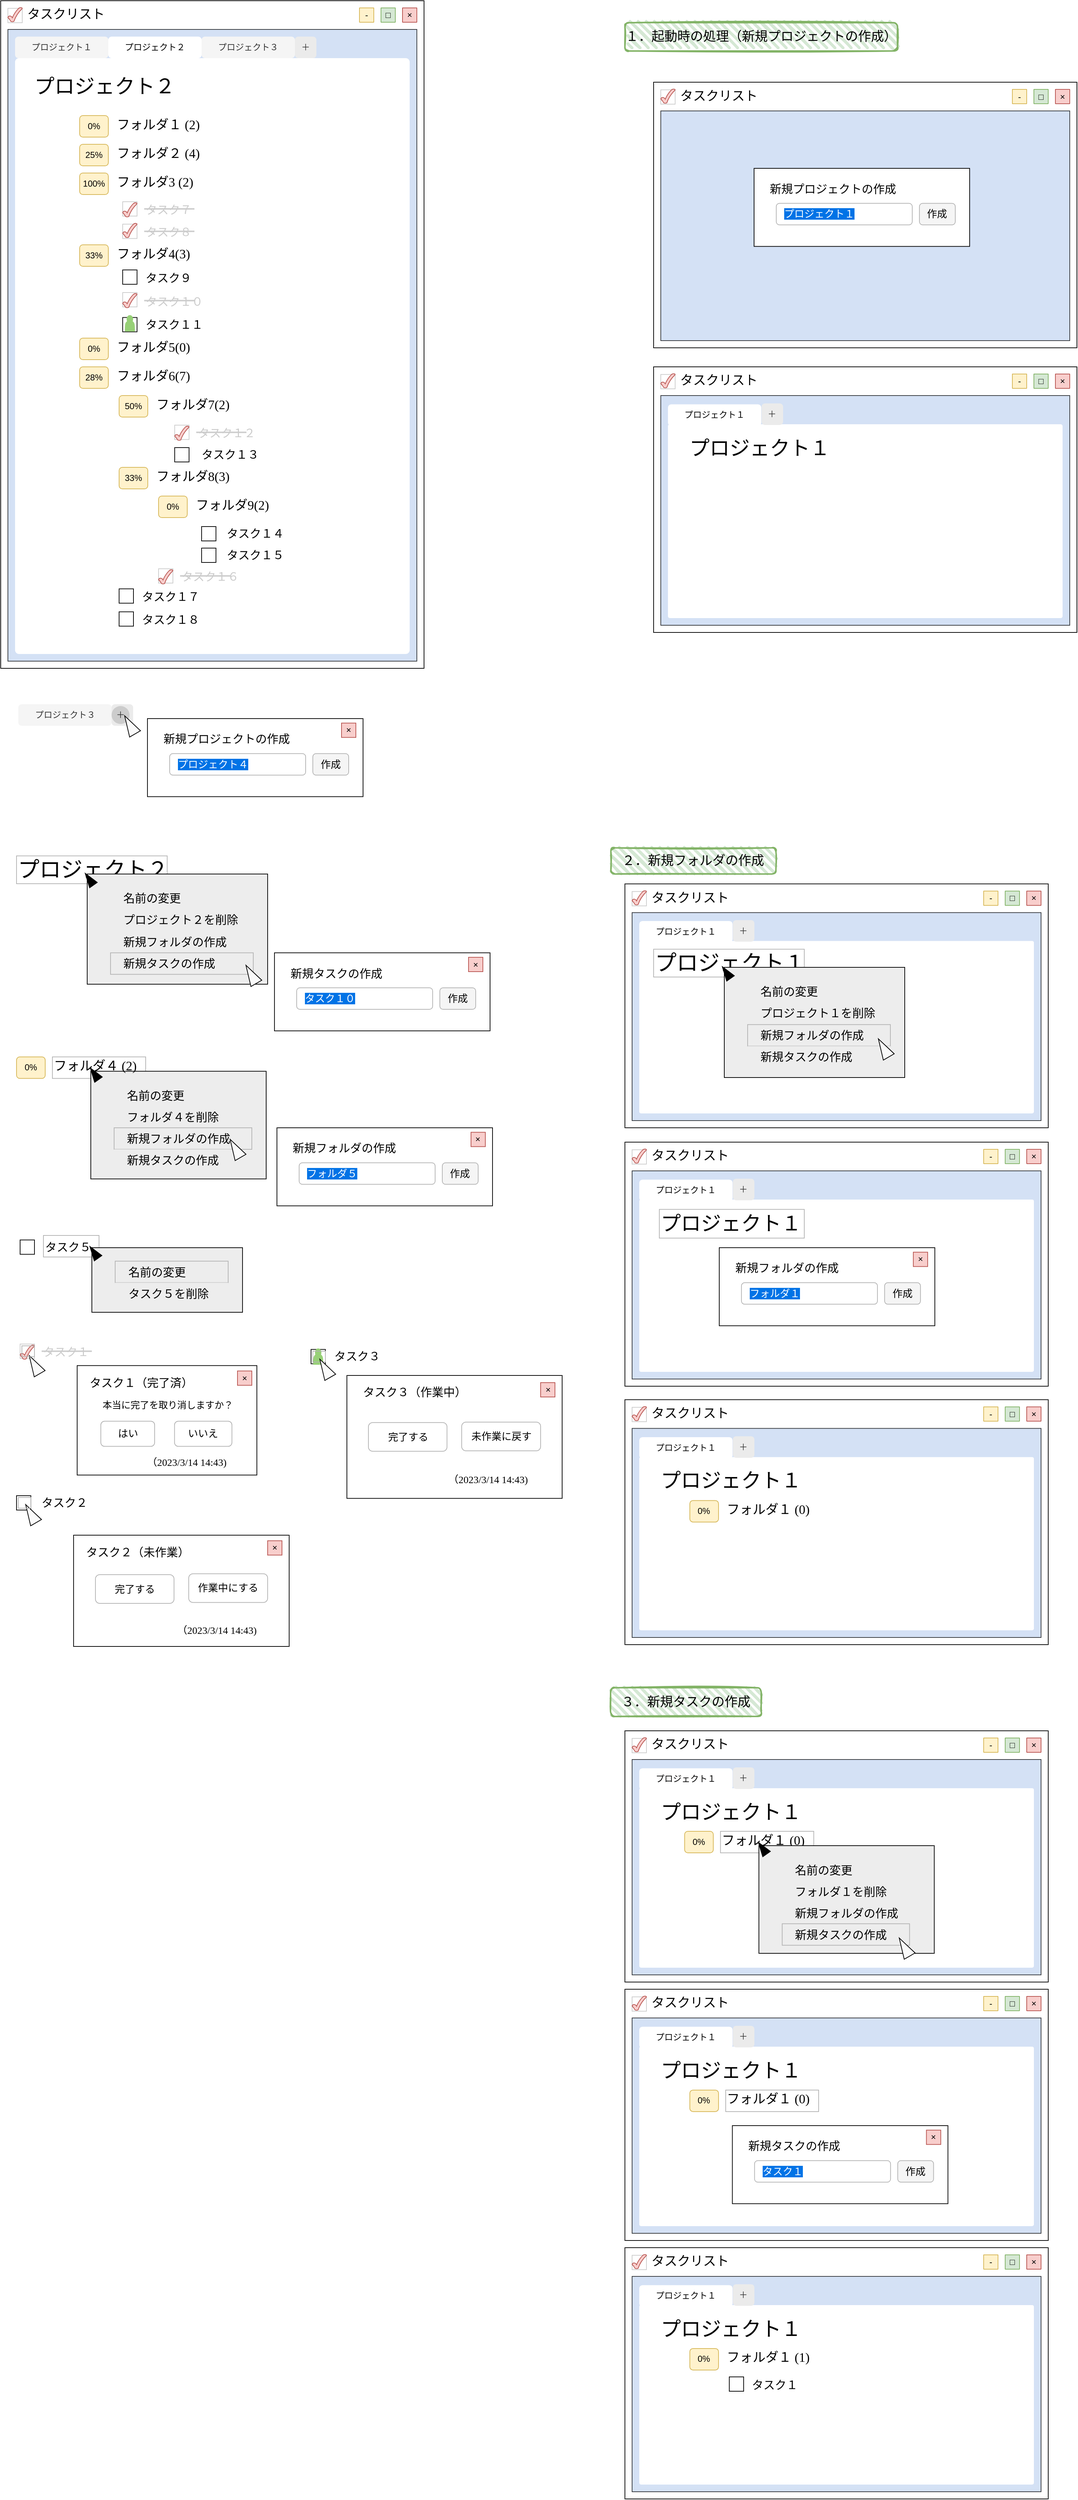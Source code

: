 <mxfile>
    <diagram id="7tKAH1gKp14RZwTokxEx" name="Page-1">
        <mxGraphModel dx="58" dy="538" grid="1" gridSize="10" guides="1" tooltips="1" connect="1" arrows="1" fold="1" page="1" pageScale="1" pageWidth="827" pageHeight="1169" math="0" shadow="0">
            <root>
                <mxCell id="0"/>
                <mxCell id="1" parent="0"/>
                <mxCell id="2" value="" style="rounded=0;whiteSpace=wrap;html=1;strokeColor=#B3B3B3;strokeWidth=1;fontSize=16;fontColor=#000000;fillColor=none;align=left;labelBackgroundColor=none;" vertex="1" parent="1">
                    <mxGeometry x="82.03" y="1481.25" width="130" height="30" as="geometry"/>
                </mxCell>
                <mxCell id="3" value="" style="rounded=0;whiteSpace=wrap;html=1;strokeColor=#B3B3B3;strokeWidth=1;fontSize=16;fontColor=#000000;fillColor=none;align=left;labelBackgroundColor=none;" vertex="1" parent="1">
                    <mxGeometry x="32.03" y="1201.25" width="210" height="38.75" as="geometry"/>
                </mxCell>
                <mxCell id="4" value="" style="rounded=0;whiteSpace=wrap;html=1;strokeColor=#B3B3B3;strokeWidth=1;fontSize=16;fontColor=#000000;fillColor=none;align=left;labelBackgroundColor=none;" vertex="1" parent="1">
                    <mxGeometry x="69.53" y="1730" width="77.5" height="30" as="geometry"/>
                </mxCell>
                <mxCell id="5" value="" style="rounded=1;whiteSpace=wrap;html=1;arcSize=0;" vertex="1" parent="1">
                    <mxGeometry x="10" y="10" width="590" height="930" as="geometry"/>
                </mxCell>
                <mxCell id="6" value="" style="rounded=1;whiteSpace=wrap;html=1;arcSize=0;fillColor=#D4E1F5;strokeColor=#36393d;" vertex="1" parent="1">
                    <mxGeometry x="20" y="50" width="570" height="880" as="geometry"/>
                </mxCell>
                <mxCell id="7" value="×" style="rounded=1;whiteSpace=wrap;html=1;arcSize=1;fillColor=#f8cecc;strokeColor=#b85450;" vertex="1" parent="1">
                    <mxGeometry x="570" y="20" width="20" height="20" as="geometry"/>
                </mxCell>
                <mxCell id="8" value="□" style="rounded=1;whiteSpace=wrap;html=1;arcSize=1;fillColor=#d5e8d4;strokeColor=#82b366;" vertex="1" parent="1">
                    <mxGeometry x="540" y="20" width="20" height="20" as="geometry"/>
                </mxCell>
                <mxCell id="9" value="‐" style="rounded=1;whiteSpace=wrap;html=1;arcSize=1;fillColor=#fff2cc;strokeColor=#d6b656;" vertex="1" parent="1">
                    <mxGeometry x="510" y="20" width="20" height="20" as="geometry"/>
                </mxCell>
                <mxCell id="10" value="" style="rounded=1;whiteSpace=wrap;html=1;arcSize=1;strokeColor=none;" vertex="1" parent="1">
                    <mxGeometry x="30" y="90" width="550" height="830" as="geometry"/>
                </mxCell>
                <mxCell id="11" value="プロジェクト２" style="rounded=1;whiteSpace=wrap;html=1;strokeColor=none;" vertex="1" parent="1">
                    <mxGeometry x="160" y="60" width="130" height="30" as="geometry"/>
                </mxCell>
                <mxCell id="12" value="プロジェクト３" style="rounded=1;whiteSpace=wrap;html=1;fillColor=#f5f5f5;strokeColor=none;fontColor=#333333;" vertex="1" parent="1">
                    <mxGeometry x="290" y="60" width="130" height="30" as="geometry"/>
                </mxCell>
                <mxCell id="13" value="プロジェクト１" style="rounded=1;whiteSpace=wrap;html=1;fillColor=#f5f5f5;fontColor=#333333;strokeColor=none;" vertex="1" parent="1">
                    <mxGeometry x="30" y="60" width="130" height="30" as="geometry"/>
                </mxCell>
                <mxCell id="14" value="＋" style="rounded=1;whiteSpace=wrap;html=1;fillColor=#EBEBEB;fontColor=#333333;strokeColor=none;" vertex="1" parent="1">
                    <mxGeometry x="420" y="60" width="30" height="30" as="geometry"/>
                </mxCell>
                <mxCell id="15" value="プロジェクト２" style="text;html=1;points=[];align=left;verticalAlign=top;spacingTop=-4;fontSize=28;fontFamily=Verdana" vertex="1" parent="1">
                    <mxGeometry x="55" y="110" width="305" height="40" as="geometry"/>
                </mxCell>
                <mxCell id="16" value="0%" style="rounded=1;whiteSpace=wrap;html=1;fillColor=#fff2cc;strokeColor=#d6b656;" vertex="1" parent="1">
                    <mxGeometry x="120" y="170" width="40" height="30" as="geometry"/>
                </mxCell>
                <mxCell id="17" value="25%" style="rounded=1;whiteSpace=wrap;html=1;fillColor=#fff2cc;strokeColor=#d6b656;" vertex="1" parent="1">
                    <mxGeometry x="120" y="210" width="40" height="30" as="geometry"/>
                </mxCell>
                <mxCell id="18" value="&lt;font style=&quot;font-size: 18px;&quot;&gt;フォルダ１ (2)&lt;/font&gt;" style="text;html=1;points=[];align=left;verticalAlign=top;spacingTop=-4;fontSize=15;fontFamily=Verdana" vertex="1" parent="1">
                    <mxGeometry x="170" y="170" width="170" height="30" as="geometry"/>
                </mxCell>
                <mxCell id="19" value="フォルダ２ (4)" style="text;html=1;points=[];align=left;verticalAlign=top;spacingTop=-4;fontSize=18;fontFamily=Verdana" vertex="1" parent="1">
                    <mxGeometry x="170" y="210" width="170" height="30" as="geometry"/>
                </mxCell>
                <mxCell id="20" value="100%" style="rounded=1;whiteSpace=wrap;html=1;fillColor=#fff2cc;strokeColor=#d6b656;" vertex="1" parent="1">
                    <mxGeometry x="120" y="250" width="40" height="30" as="geometry"/>
                </mxCell>
                <mxCell id="21" value="フォルダ3 (2)" style="text;html=1;points=[];align=left;verticalAlign=top;spacingTop=-4;fontSize=18;fontFamily=Verdana" vertex="1" parent="1">
                    <mxGeometry x="170" y="250" width="170" height="30" as="geometry"/>
                </mxCell>
                <mxCell id="22" value="フォルダ4(3)" style="text;html=1;points=[];align=left;verticalAlign=top;spacingTop=-4;fontSize=18;fontFamily=Verdana" vertex="1" parent="1">
                    <mxGeometry x="170" y="350" width="170" height="30" as="geometry"/>
                </mxCell>
                <mxCell id="23" value="33%" style="rounded=1;whiteSpace=wrap;html=1;fillColor=#fff2cc;strokeColor=#d6b656;" vertex="1" parent="1">
                    <mxGeometry x="120" y="350" width="40" height="30" as="geometry"/>
                </mxCell>
                <mxCell id="24" value="" style="whiteSpace=wrap;html=1;aspect=fixed;fillColor=default;fontColor=#CCCCCC;strokeColor=#CCCCCC;" vertex="1" parent="1">
                    <mxGeometry x="180" y="290" width="20" height="20" as="geometry"/>
                </mxCell>
                <mxCell id="25" value="&lt;span style=&quot;font-size: 16px;&quot;&gt;タスク７&lt;/span&gt;" style="text;html=1;points=[];align=left;verticalAlign=top;spacingTop=-4;fontSize=16;fontFamily=Verdana;fontColor=#CCCCCC;fontStyle=0" vertex="1" parent="1">
                    <mxGeometry x="210" y="288.75" width="80" height="22.5" as="geometry"/>
                </mxCell>
                <mxCell id="26" value="" style="whiteSpace=wrap;html=1;aspect=fixed;fillColor=default;fontColor=#CCCCCC;strokeColor=#CCCCCC;" vertex="1" parent="1">
                    <mxGeometry x="180" y="321.25" width="20" height="20" as="geometry"/>
                </mxCell>
                <mxCell id="27" value="&lt;span style=&quot;font-size: 16px;&quot;&gt;タスク８&lt;/span&gt;" style="text;html=1;points=[];align=left;verticalAlign=top;spacingTop=-4;fontSize=16;fontFamily=Verdana;fontColor=#CCCCCC;" vertex="1" parent="1">
                    <mxGeometry x="210" y="320" width="80" height="22.5" as="geometry"/>
                </mxCell>
                <mxCell id="28" value="" style="verticalLabelPosition=bottom;verticalAlign=top;html=1;shape=mxgraph.basic.tick;fontSize=16;fillColor=#f8cecc;strokeColor=#b85450;" vertex="1" parent="1">
                    <mxGeometry x="180" y="320" width="20" height="20" as="geometry"/>
                </mxCell>
                <mxCell id="29" value="" style="verticalLabelPosition=bottom;verticalAlign=top;html=1;shape=mxgraph.basic.tick;fontSize=16;fillColor=#f8cecc;strokeColor=#b85450;" vertex="1" parent="1">
                    <mxGeometry x="180" y="291.25" width="20" height="20" as="geometry"/>
                </mxCell>
                <mxCell id="30" value="" style="line;strokeWidth=2;html=1;strokeColor=#CCCCCC;fontSize=16;fontColor=#CCCCCC;fillColor=default;" vertex="1" parent="1">
                    <mxGeometry x="210" y="295" width="70" height="10" as="geometry"/>
                </mxCell>
                <mxCell id="31" value="" style="line;strokeWidth=2;html=1;strokeColor=#CCCCCC;fontSize=16;fontColor=#CCCCCC;fillColor=default;" vertex="1" parent="1">
                    <mxGeometry x="210" y="326.25" width="70" height="10" as="geometry"/>
                </mxCell>
                <mxCell id="32" value="" style="whiteSpace=wrap;html=1;aspect=fixed;fillColor=default;fontColor=#000000;strokeColor=#000000;" vertex="1" parent="1">
                    <mxGeometry x="180" y="385" width="20" height="20" as="geometry"/>
                </mxCell>
                <mxCell id="33" value="&lt;span style=&quot;font-size: 16px;&quot;&gt;タスク９&lt;/span&gt;" style="text;html=1;points=[];align=left;verticalAlign=top;spacingTop=-4;fontSize=16;fontFamily=Verdana;fontColor=#000000;" vertex="1" parent="1">
                    <mxGeometry x="210" y="383.75" width="80" height="22.5" as="geometry"/>
                </mxCell>
                <mxCell id="34" value="&lt;span style=&quot;font-size: 16px;&quot;&gt;タスク１１&lt;/span&gt;" style="text;html=1;points=[];align=left;verticalAlign=top;spacingTop=-4;fontSize=16;fontFamily=Verdana;fontColor=#000000;" vertex="1" parent="1">
                    <mxGeometry x="210" y="448.75" width="80" height="22.5" as="geometry"/>
                </mxCell>
                <mxCell id="35" value="" style="whiteSpace=wrap;html=1;aspect=fixed;fillColor=default;fontColor=#CCCCCC;strokeColor=#CCCCCC;" vertex="1" parent="1">
                    <mxGeometry x="180" y="416.5" width="20" height="20" as="geometry"/>
                </mxCell>
                <mxCell id="36" value="&lt;span style=&quot;font-size: 16px;&quot;&gt;タスク１０&lt;/span&gt;" style="text;html=1;points=[];align=left;verticalAlign=top;spacingTop=-4;fontSize=16;fontFamily=Verdana;fontColor=#CCCCCC;" vertex="1" parent="1">
                    <mxGeometry x="210" y="416.5" width="80" height="22.5" as="geometry"/>
                </mxCell>
                <mxCell id="37" value="" style="verticalLabelPosition=bottom;verticalAlign=top;html=1;shape=mxgraph.basic.tick;fontSize=16;fillColor=#f8cecc;strokeColor=#b85450;" vertex="1" parent="1">
                    <mxGeometry x="180" y="417.75" width="20" height="20" as="geometry"/>
                </mxCell>
                <mxCell id="38" value="" style="line;strokeWidth=2;html=1;strokeColor=#CCCCCC;fontSize=16;fontColor=#CCCCCC;fillColor=default;" vertex="1" parent="1">
                    <mxGeometry x="210" y="422.75" width="70" height="10" as="geometry"/>
                </mxCell>
                <mxCell id="39" value="&lt;font style=&quot;font-size: 18px;&quot;&gt;フォルダ5(0)&lt;/font&gt;" style="text;html=1;points=[];align=left;verticalAlign=top;spacingTop=-4;fontSize=15;fontFamily=Verdana" vertex="1" parent="1">
                    <mxGeometry x="170" y="480" width="170" height="30" as="geometry"/>
                </mxCell>
                <mxCell id="40" value="28%" style="rounded=1;whiteSpace=wrap;html=1;fillColor=#fff2cc;strokeColor=#d6b656;" vertex="1" parent="1">
                    <mxGeometry x="120" y="520" width="40" height="30" as="geometry"/>
                </mxCell>
                <mxCell id="41" value="&lt;font style=&quot;font-size: 18px;&quot;&gt;フォルダ6(7)&lt;/font&gt;" style="text;html=1;points=[];align=left;verticalAlign=top;spacingTop=-4;fontSize=15;fontFamily=Verdana" vertex="1" parent="1">
                    <mxGeometry x="170" y="520" width="170" height="30" as="geometry"/>
                </mxCell>
                <mxCell id="42" value="50%" style="rounded=1;whiteSpace=wrap;html=1;fillColor=#fff2cc;strokeColor=#d6b656;" vertex="1" parent="1">
                    <mxGeometry x="175" y="560" width="40" height="30" as="geometry"/>
                </mxCell>
                <mxCell id="43" value="&lt;font style=&quot;font-size: 18px;&quot;&gt;フォルダ7(2)&lt;/font&gt;" style="text;html=1;points=[];align=left;verticalAlign=top;spacingTop=-4;fontSize=15;fontFamily=Verdana" vertex="1" parent="1">
                    <mxGeometry x="225" y="560" width="170" height="30" as="geometry"/>
                </mxCell>
                <mxCell id="44" value="33%" style="rounded=1;whiteSpace=wrap;html=1;fillColor=#fff2cc;strokeColor=#d6b656;" vertex="1" parent="1">
                    <mxGeometry x="175" y="660" width="40" height="30" as="geometry"/>
                </mxCell>
                <mxCell id="45" value="&lt;font style=&quot;font-size: 18px;&quot;&gt;フォルダ8(3)&lt;/font&gt;" style="text;html=1;points=[];align=left;verticalAlign=top;spacingTop=-4;fontSize=15;fontFamily=Verdana" vertex="1" parent="1">
                    <mxGeometry x="225" y="660" width="170" height="30" as="geometry"/>
                </mxCell>
                <mxCell id="46" value="0%" style="rounded=1;whiteSpace=wrap;html=1;fillColor=#fff2cc;strokeColor=#d6b656;" vertex="1" parent="1">
                    <mxGeometry x="230" y="700" width="40" height="30" as="geometry"/>
                </mxCell>
                <mxCell id="47" value="&lt;font style=&quot;font-size: 18px;&quot;&gt;フォルダ9(2)&lt;/font&gt;" style="text;html=1;points=[];align=left;verticalAlign=top;spacingTop=-4;fontSize=15;fontFamily=Verdana" vertex="1" parent="1">
                    <mxGeometry x="280" y="700" width="170" height="30" as="geometry"/>
                </mxCell>
                <mxCell id="48" value="" style="whiteSpace=wrap;html=1;aspect=fixed;fillColor=default;fontColor=#000000;strokeColor=#000000;" vertex="1" parent="1">
                    <mxGeometry x="290" y="742.5" width="20" height="20" as="geometry"/>
                </mxCell>
                <mxCell id="49" value="&lt;span style=&quot;font-size: 16px;&quot;&gt;タスク１４&lt;/span&gt;" style="text;html=1;points=[];align=left;verticalAlign=top;spacingTop=-4;fontSize=16;fontFamily=Verdana;fontColor=#000000;" vertex="1" parent="1">
                    <mxGeometry x="322.5" y="740" width="80" height="22.5" as="geometry"/>
                </mxCell>
                <mxCell id="50" value="" style="whiteSpace=wrap;html=1;aspect=fixed;fillColor=default;fontColor=#000000;strokeColor=#000000;" vertex="1" parent="1">
                    <mxGeometry x="252.5" y="632.5" width="20" height="20" as="geometry"/>
                </mxCell>
                <mxCell id="51" value="&lt;span style=&quot;font-size: 16px;&quot;&gt;タスク１３&lt;br&gt;&lt;/span&gt;" style="text;html=1;points=[];align=left;verticalAlign=top;spacingTop=-4;fontSize=16;fontFamily=Verdana;fontColor=#000000;" vertex="1" parent="1">
                    <mxGeometry x="287.5" y="630" width="80" height="22.5" as="geometry"/>
                </mxCell>
                <mxCell id="52" value="" style="whiteSpace=wrap;html=1;aspect=fixed;fillColor=default;fontColor=#000000;strokeColor=#000000;" vertex="1" parent="1">
                    <mxGeometry x="290" y="772.5" width="20" height="20" as="geometry"/>
                </mxCell>
                <mxCell id="53" value="&lt;span style=&quot;font-size: 16px;&quot;&gt;タスク１５&lt;/span&gt;" style="text;html=1;points=[];align=left;verticalAlign=top;spacingTop=-4;fontSize=16;fontFamily=Verdana;fontColor=#000000;" vertex="1" parent="1">
                    <mxGeometry x="322.5" y="770" width="80" height="22.5" as="geometry"/>
                </mxCell>
                <mxCell id="54" value="" style="whiteSpace=wrap;html=1;aspect=fixed;fillColor=default;fontColor=#000000;strokeColor=#000000;" vertex="1" parent="1">
                    <mxGeometry x="175" y="829.25" width="20" height="20" as="geometry"/>
                </mxCell>
                <mxCell id="55" value="&lt;span style=&quot;font-size: 16px;&quot;&gt;タスク１７&lt;/span&gt;" style="text;html=1;points=[];align=left;verticalAlign=top;spacingTop=-4;fontSize=16;fontFamily=Verdana;fontColor=#000000;" vertex="1" parent="1">
                    <mxGeometry x="205" y="828" width="80" height="22.5" as="geometry"/>
                </mxCell>
                <mxCell id="56" value="" style="whiteSpace=wrap;html=1;aspect=fixed;fillColor=default;fontColor=#000000;strokeColor=#000000;" vertex="1" parent="1">
                    <mxGeometry x="175" y="861.25" width="20" height="20" as="geometry"/>
                </mxCell>
                <mxCell id="57" value="&lt;span style=&quot;font-size: 16px;&quot;&gt;タスク１８&lt;/span&gt;" style="text;html=1;points=[];align=left;verticalAlign=top;spacingTop=-4;fontSize=16;fontFamily=Verdana;fontColor=#000000;" vertex="1" parent="1">
                    <mxGeometry x="205" y="860" width="80" height="22.5" as="geometry"/>
                </mxCell>
                <mxCell id="58" value="" style="whiteSpace=wrap;html=1;aspect=fixed;fillColor=default;fontColor=#CCCCCC;strokeColor=#CCCCCC;" vertex="1" parent="1">
                    <mxGeometry x="230" y="801.25" width="20" height="20" as="geometry"/>
                </mxCell>
                <mxCell id="59" value="&lt;span style=&quot;font-size: 16px;&quot;&gt;タスク１６&lt;/span&gt;" style="text;html=1;points=[];align=left;verticalAlign=top;spacingTop=-4;fontSize=16;fontFamily=Verdana;fontColor=#CCCCCC;fontStyle=0" vertex="1" parent="1">
                    <mxGeometry x="260" y="800" width="80" height="22.5" as="geometry"/>
                </mxCell>
                <mxCell id="60" value="" style="verticalLabelPosition=bottom;verticalAlign=top;html=1;shape=mxgraph.basic.tick;fontSize=16;fillColor=#f8cecc;strokeColor=#b85450;" vertex="1" parent="1">
                    <mxGeometry x="230" y="802.5" width="20" height="20" as="geometry"/>
                </mxCell>
                <mxCell id="61" value="" style="line;strokeWidth=2;html=1;strokeColor=#CCCCCC;fontSize=16;fontColor=#CCCCCC;fillColor=default;" vertex="1" parent="1">
                    <mxGeometry x="260" y="806.25" width="70" height="10" as="geometry"/>
                </mxCell>
                <mxCell id="62" value="" style="whiteSpace=wrap;html=1;aspect=fixed;fillColor=default;fontColor=#CCCCCC;strokeColor=#CCCCCC;" vertex="1" parent="1">
                    <mxGeometry x="252.5" y="601.25" width="20" height="20" as="geometry"/>
                </mxCell>
                <mxCell id="63" value="&lt;span style=&quot;font-size: 16px;&quot;&gt;タスク１２&lt;/span&gt;" style="text;html=1;points=[];align=left;verticalAlign=top;spacingTop=-4;fontSize=16;fontFamily=Verdana;fontColor=#CCCCCC;fontStyle=0" vertex="1" parent="1">
                    <mxGeometry x="282.5" y="600" width="80" height="22.5" as="geometry"/>
                </mxCell>
                <mxCell id="64" value="" style="verticalLabelPosition=bottom;verticalAlign=top;html=1;shape=mxgraph.basic.tick;fontSize=16;fillColor=#f8cecc;strokeColor=#b85450;" vertex="1" parent="1">
                    <mxGeometry x="252.5" y="602.5" width="20" height="20" as="geometry"/>
                </mxCell>
                <mxCell id="65" value="" style="line;strokeWidth=2;html=1;strokeColor=#CCCCCC;fontSize=16;fontColor=#CCCCCC;fillColor=default;" vertex="1" parent="1">
                    <mxGeometry x="282.5" y="606.25" width="70" height="10" as="geometry"/>
                </mxCell>
                <mxCell id="66" value="" style="rounded=0;whiteSpace=wrap;html=1;labelBackgroundColor=none;strokeColor=#000000;strokeWidth=1;fontSize=16;fontColor=#000000;fillColor=#EDEDED;" vertex="1" parent="1">
                    <mxGeometry x="135.55" y="1501.25" width="244.45" height="150" as="geometry"/>
                </mxCell>
                <mxCell id="67" value="　名前の変更" style="rounded=0;whiteSpace=wrap;html=1;strokeColor=none;strokeWidth=1;fontSize=16;fontColor=#000000;fillColor=#EDEDED;align=left;labelBackgroundColor=none;" vertex="1" parent="1">
                    <mxGeometry x="168.05" y="1520" width="177.5" height="30" as="geometry"/>
                </mxCell>
                <mxCell id="68" value="　新規フォルダの作成" style="rounded=0;whiteSpace=wrap;html=1;strokeColor=#B3B3B3;strokeWidth=1;fontSize=16;fontColor=#000000;fillColor=#EDEDED;align=left;labelBackgroundColor=none;" vertex="1" parent="1">
                    <mxGeometry x="168.05" y="1580" width="191.95" height="30" as="geometry"/>
                </mxCell>
                <mxCell id="69" value="　フォルダ４を削除" style="rounded=0;whiteSpace=wrap;html=1;strokeColor=none;strokeWidth=1;fontSize=16;fontColor=#000000;fillColor=none;align=left;labelBackgroundColor=none;" vertex="1" parent="1">
                    <mxGeometry x="168.05" y="1550" width="177.5" height="30" as="geometry"/>
                </mxCell>
                <mxCell id="70" value="0%" style="rounded=1;whiteSpace=wrap;html=1;fillColor=#fff2cc;strokeColor=#d6b656;" vertex="1" parent="1">
                    <mxGeometry x="32.03" y="1481.25" width="40" height="30" as="geometry"/>
                </mxCell>
                <mxCell id="71" value="&lt;font style=&quot;font-size: 18px;&quot;&gt;フォルダ４ (2)&lt;/font&gt;" style="text;html=1;points=[];align=left;verticalAlign=top;spacingTop=-4;fontSize=15;fontFamily=Verdana" vertex="1" parent="1">
                    <mxGeometry x="82.03" y="1481.25" width="170" height="30" as="geometry"/>
                </mxCell>
                <mxCell id="72" value="" style="whiteSpace=wrap;html=1;aspect=fixed;fillColor=default;fontColor=#000000;strokeColor=#000000;" vertex="1" parent="1">
                    <mxGeometry x="37.03" y="1736.25" width="20" height="20" as="geometry"/>
                </mxCell>
                <mxCell id="73" value="&lt;span style=&quot;font-size: 16px;&quot;&gt;タスク５&lt;/span&gt;" style="text;html=1;points=[];align=left;verticalAlign=top;spacingTop=-4;fontSize=16;fontFamily=Verdana;fontColor=#000000;" vertex="1" parent="1">
                    <mxGeometry x="69.53" y="1733.75" width="80" height="22.5" as="geometry"/>
                </mxCell>
                <mxCell id="74" value="" style="rounded=0;whiteSpace=wrap;html=1;labelBackgroundColor=none;strokeColor=#000000;strokeWidth=1;fontSize=16;fontColor=#000000;fillColor=#EDEDED;" vertex="1" parent="1">
                    <mxGeometry x="137.03" y="1747.03" width="210" height="90" as="geometry"/>
                </mxCell>
                <mxCell id="75" value="　名前の変更" style="rounded=0;whiteSpace=wrap;html=1;strokeColor=#B3B3B3;strokeWidth=1;fontSize=16;fontColor=#000000;fillColor=#EDEDED;align=left;labelBackgroundColor=none;" vertex="1" parent="1">
                    <mxGeometry x="169.53" y="1765.78" width="157.5" height="30" as="geometry"/>
                </mxCell>
                <mxCell id="76" value="　タスク５を削除" style="rounded=0;whiteSpace=wrap;html=1;strokeColor=none;strokeWidth=1;fontSize=16;fontColor=#000000;fillColor=#EDEDED;align=left;labelBackgroundColor=none;" vertex="1" parent="1">
                    <mxGeometry x="169.53" y="1795.78" width="157.5" height="30" as="geometry"/>
                </mxCell>
                <mxCell id="77" value="" style="whiteSpace=wrap;html=1;aspect=fixed;fillColor=default;fontColor=#000000;strokeColor=#000000;" vertex="1" parent="1">
                    <mxGeometry x="32.03" y="2092.5" width="20" height="20" as="geometry"/>
                </mxCell>
                <mxCell id="78" value="&lt;span style=&quot;font-size: 16px;&quot;&gt;タスク２&lt;/span&gt;" style="text;html=1;points=[];align=left;verticalAlign=top;spacingTop=-4;fontSize=16;fontFamily=Verdana;fontColor=#000000;" vertex="1" parent="1">
                    <mxGeometry x="64.53" y="2090" width="80" height="22.5" as="geometry"/>
                </mxCell>
                <mxCell id="79" value="" style="triangle;whiteSpace=wrap;html=1;labelBackgroundColor=none;strokeColor=#000000;strokeWidth=1;fontSize=16;fontColor=#000000;fillColor=#FAFAFA;rotation=-120;" vertex="1" parent="1">
                    <mxGeometry x="37.5" y="2108.75" width="29.07" height="17.5" as="geometry"/>
                </mxCell>
                <mxCell id="80" value="" style="rounded=0;whiteSpace=wrap;html=1;strokeColor=#B3B3B3;strokeWidth=1;fontSize=16;fontColor=#000000;fillColor=none;align=left;labelBackgroundColor=none;" vertex="1" parent="1">
                    <mxGeometry x="34.53" y="2095" width="17.5" height="15" as="geometry"/>
                </mxCell>
                <mxCell id="81" value="" style="rounded=0;whiteSpace=wrap;html=1;labelBackgroundColor=none;strokeColor=#000000;strokeWidth=1;fontSize=16;fontColor=#000000;fillColor=#FFFFFF;" vertex="1" parent="1">
                    <mxGeometry x="111.56" y="2147.5" width="300.47" height="155" as="geometry"/>
                </mxCell>
                <mxCell id="82" value="×" style="rounded=1;whiteSpace=wrap;html=1;arcSize=0;fillColor=#f8cecc;strokeColor=#b85450;" vertex="1" parent="1">
                    <mxGeometry x="382.03" y="2155.25" width="20" height="20" as="geometry"/>
                </mxCell>
                <mxCell id="83" value="&lt;span style=&quot;font-size: 16px;&quot;&gt;タスク２（未作業）&lt;/span&gt;" style="text;html=1;points=[];align=left;verticalAlign=top;spacingTop=-4;fontSize=16;fontFamily=Verdana;fontColor=#000000;" vertex="1" parent="1">
                    <mxGeometry x="127.03" y="2158.75" width="80" height="22.5" as="geometry"/>
                </mxCell>
                <mxCell id="84" value="&lt;span style=&quot;font-size: 14px;&quot;&gt;（2023/3/14 14:43)&lt;/span&gt;" style="text;html=1;points=[];align=left;verticalAlign=top;spacingTop=-4;fontSize=14;fontFamily=Verdana;fontColor=#000000;" vertex="1" parent="1">
                    <mxGeometry x="254.06" y="2270" width="147.97" height="22.5" as="geometry"/>
                </mxCell>
                <mxCell id="85" value="" style="whiteSpace=wrap;html=1;aspect=fixed;fillColor=default;fontColor=#CCCCCC;strokeColor=#CCCCCC;" vertex="1" parent="1">
                    <mxGeometry x="37.03" y="1881.25" width="20" height="20" as="geometry"/>
                </mxCell>
                <mxCell id="86" value="&lt;span style=&quot;font-size: 16px;&quot;&gt;タスク１&lt;/span&gt;" style="text;html=1;points=[];align=left;verticalAlign=top;spacingTop=-4;fontSize=16;fontFamily=Verdana;fontColor=#CCCCCC;fontStyle=0" vertex="1" parent="1">
                    <mxGeometry x="67.03" y="1880" width="80" height="22.5" as="geometry"/>
                </mxCell>
                <mxCell id="87" value="" style="verticalLabelPosition=bottom;verticalAlign=top;html=1;shape=mxgraph.basic.tick;fontSize=16;fillColor=#f8cecc;strokeColor=#b85450;" vertex="1" parent="1">
                    <mxGeometry x="37.03" y="1882.5" width="20" height="20" as="geometry"/>
                </mxCell>
                <mxCell id="88" value="" style="line;strokeWidth=2;html=1;strokeColor=#CCCCCC;fontSize=16;fontColor=#CCCCCC;fillColor=default;" vertex="1" parent="1">
                    <mxGeometry x="67.03" y="1886.25" width="70" height="10" as="geometry"/>
                </mxCell>
                <mxCell id="89" value="" style="triangle;whiteSpace=wrap;html=1;labelBackgroundColor=none;strokeColor=#000000;strokeWidth=1;fontSize=16;fontColor=#000000;fillColor=#FAFAFA;rotation=-120;" vertex="1" parent="1">
                    <mxGeometry x="42.5" y="1901.25" width="29.07" height="17.5" as="geometry"/>
                </mxCell>
                <mxCell id="90" value="" style="rounded=0;whiteSpace=wrap;html=1;strokeColor=#B3B3B3;strokeWidth=1;fontSize=16;fontColor=#000000;fillColor=none;align=left;labelBackgroundColor=none;" vertex="1" parent="1">
                    <mxGeometry x="39.53" y="1883.75" width="17.5" height="15" as="geometry"/>
                </mxCell>
                <mxCell id="91" value="" style="triangle;whiteSpace=wrap;html=1;labelBackgroundColor=none;strokeColor=#000000;strokeWidth=1;fontSize=16;fontColor=#000000;fillColor=#000000;rotation=-125;" vertex="1" parent="1">
                    <mxGeometry x="130" y="1747" width="20" height="12.97" as="geometry"/>
                </mxCell>
                <mxCell id="92" value="" style="triangle;whiteSpace=wrap;html=1;labelBackgroundColor=none;strokeColor=#000000;strokeWidth=1;fontSize=16;fontColor=#000000;fillColor=#000000;rotation=-125;" vertex="1" parent="1">
                    <mxGeometry x="130.55" y="1498.28" width="20" height="12.97" as="geometry"/>
                </mxCell>
                <mxCell id="93" value="" style="rounded=0;whiteSpace=wrap;html=1;labelBackgroundColor=none;strokeColor=#000000;strokeWidth=1;fontSize=16;fontColor=#000000;fillColor=#FFFFFF;" vertex="1" parent="1">
                    <mxGeometry x="116.56" y="1911.25" width="250.47" height="152.5" as="geometry"/>
                </mxCell>
                <mxCell id="94" value="×" style="rounded=1;whiteSpace=wrap;html=1;arcSize=0;fillColor=#f8cecc;strokeColor=#b85450;" vertex="1" parent="1">
                    <mxGeometry x="340.0" y="1918.75" width="20" height="20" as="geometry"/>
                </mxCell>
                <mxCell id="95" value="&lt;span style=&quot;font-size: 16px;&quot;&gt;タスク１（完了済）&lt;/span&gt;" style="text;html=1;points=[];align=left;verticalAlign=top;spacingTop=-4;fontSize=16;fontFamily=Verdana;fontColor=#000000;" vertex="1" parent="1">
                    <mxGeometry x="132.03" y="1922.5" width="80" height="22.5" as="geometry"/>
                </mxCell>
                <mxCell id="96" value="&lt;span style=&quot;font-size: 14px;&quot;&gt;（2023/3/14 14:43)&lt;/span&gt;" style="text;html=1;points=[];align=left;verticalAlign=top;spacingTop=-4;fontSize=14;fontFamily=Verdana;fontColor=#000000;" vertex="1" parent="1">
                    <mxGeometry x="212.03" y="2036.25" width="147.97" height="22.5" as="geometry"/>
                </mxCell>
                <mxCell id="97" value="はい" style="rounded=1;whiteSpace=wrap;html=1;labelBackgroundColor=none;strokeColor=#B3B3B3;strokeWidth=1;fontSize=14;fontColor=#000000;fillColor=#FFFFFF;" vertex="1" parent="1">
                    <mxGeometry x="149.53" y="1988.75" width="75" height="35" as="geometry"/>
                </mxCell>
                <mxCell id="98" value="&lt;span style=&quot;font-size: 13px;&quot;&gt;本当に完了を取り消しますか？&lt;/span&gt;" style="text;html=1;points=[];align=left;verticalAlign=top;spacingTop=-4;fontSize=13;fontFamily=Verdana;fontColor=#000000;" vertex="1" parent="1">
                    <mxGeometry x="149.53" y="1956.25" width="147.97" height="22.5" as="geometry"/>
                </mxCell>
                <mxCell id="99" value="いいえ" style="rounded=1;whiteSpace=wrap;html=1;labelBackgroundColor=none;strokeColor=#B3B3B3;strokeWidth=1;fontSize=14;fontColor=#000000;fillColor=#FFFFFF;" vertex="1" parent="1">
                    <mxGeometry x="252.26" y="1988.75" width="80" height="35" as="geometry"/>
                </mxCell>
                <mxCell id="100" value="" style="whiteSpace=wrap;html=1;aspect=fixed;fillColor=default;fontColor=#000000;strokeColor=#000000;" vertex="1" parent="1">
                    <mxGeometry x="180" y="451.25" width="20" height="20" as="geometry"/>
                </mxCell>
                <mxCell id="101" value="" style="shape=actor;whiteSpace=wrap;html=1;labelBackgroundColor=none;strokeColor=#97D077;strokeWidth=4;fontSize=13;fontColor=#000000;fillColor=#97D077;" vertex="1" parent="1">
                    <mxGeometry x="185" y="450" width="10" height="18.75" as="geometry"/>
                </mxCell>
                <mxCell id="102" value="&lt;span style=&quot;font-size: 16px;&quot;&gt;タスク３&lt;/span&gt;" style="text;html=1;points=[];align=left;verticalAlign=top;spacingTop=-4;fontSize=16;fontFamily=Verdana;fontColor=#000000;" vertex="1" parent="1">
                    <mxGeometry x="472.5" y="1886.25" width="80" height="22.5" as="geometry"/>
                </mxCell>
                <mxCell id="103" value="" style="whiteSpace=wrap;html=1;aspect=fixed;fillColor=default;fontColor=#000000;strokeColor=#000000;" vertex="1" parent="1">
                    <mxGeometry x="442.5" y="1888.75" width="20" height="20" as="geometry"/>
                </mxCell>
                <mxCell id="104" value="" style="shape=actor;whiteSpace=wrap;html=1;labelBackgroundColor=none;strokeColor=#97D077;strokeWidth=4;fontSize=13;fontColor=#000000;fillColor=#97D077;" vertex="1" parent="1">
                    <mxGeometry x="447.5" y="1889.38" width="10" height="18.75" as="geometry"/>
                </mxCell>
                <mxCell id="105" value="" style="rounded=0;whiteSpace=wrap;html=1;strokeColor=#B3B3B3;strokeWidth=1;fontSize=16;fontColor=#000000;fillColor=none;align=left;labelBackgroundColor=none;" vertex="1" parent="1">
                    <mxGeometry x="445.0" y="1891.26" width="17.5" height="15" as="geometry"/>
                </mxCell>
                <mxCell id="106" value="" style="triangle;whiteSpace=wrap;html=1;labelBackgroundColor=none;strokeColor=#000000;strokeWidth=1;fontSize=16;fontColor=#000000;fillColor=#FAFAFA;rotation=-120;" vertex="1" parent="1">
                    <mxGeometry x="447.5" y="1906.26" width="29.07" height="17.5" as="geometry"/>
                </mxCell>
                <mxCell id="107" value="" style="rounded=0;whiteSpace=wrap;html=1;labelBackgroundColor=none;strokeColor=#000000;strokeWidth=1;fontSize=16;fontColor=#000000;fillColor=#FFFFFF;" vertex="1" parent="1">
                    <mxGeometry x="492.5" y="1925" width="300" height="171.25" as="geometry"/>
                </mxCell>
                <mxCell id="108" value="×" style="rounded=1;whiteSpace=wrap;html=1;arcSize=0;fillColor=#f8cecc;strokeColor=#b85450;" vertex="1" parent="1">
                    <mxGeometry x="762.5" y="1935" width="20" height="20" as="geometry"/>
                </mxCell>
                <mxCell id="109" value="&lt;span style=&quot;font-size: 16px;&quot;&gt;タスク３（作業中）&lt;/span&gt;" style="text;html=1;points=[];align=left;verticalAlign=top;spacingTop=-4;fontSize=16;fontFamily=Verdana;fontColor=#000000;" vertex="1" parent="1">
                    <mxGeometry x="512.5" y="1936.25" width="80" height="22.5" as="geometry"/>
                </mxCell>
                <mxCell id="110" value="&lt;span style=&quot;font-size: 14px;&quot;&gt;（2023/3/14 14:43)&lt;/span&gt;" style="text;html=1;points=[];align=left;verticalAlign=top;spacingTop=-4;fontSize=14;fontFamily=Verdana;fontColor=#000000;" vertex="1" parent="1">
                    <mxGeometry x="632.03" y="2060" width="147.97" height="22.5" as="geometry"/>
                </mxCell>
                <mxCell id="111" value="完了する" style="rounded=1;whiteSpace=wrap;html=1;labelBackgroundColor=none;strokeColor=#B3B3B3;strokeWidth=1;fontSize=14;fontColor=#000000;fillColor=#FFFFFF;" vertex="1" parent="1">
                    <mxGeometry x="522.5" y="1990.63" width="109.53" height="40" as="geometry"/>
                </mxCell>
                <mxCell id="112" value="未作業に戻す" style="rounded=1;whiteSpace=wrap;html=1;labelBackgroundColor=none;strokeColor=#B3B3B3;strokeWidth=1;fontSize=14;fontColor=#000000;fillColor=#FFFFFF;" vertex="1" parent="1">
                    <mxGeometry x="652.5" y="1990" width="110" height="40" as="geometry"/>
                </mxCell>
                <mxCell id="113" value="完了する" style="rounded=1;whiteSpace=wrap;html=1;labelBackgroundColor=none;strokeColor=#B3B3B3;strokeWidth=1;fontSize=14;fontColor=#000000;fillColor=#FFFFFF;" vertex="1" parent="1">
                    <mxGeometry x="142.03" y="2202.5" width="109.53" height="40" as="geometry"/>
                </mxCell>
                <mxCell id="114" value="作業中にする" style="rounded=1;whiteSpace=wrap;html=1;labelBackgroundColor=none;strokeColor=#B3B3B3;strokeWidth=1;fontSize=14;fontColor=#000000;fillColor=#FFFFFF;" vertex="1" parent="1">
                    <mxGeometry x="272.03" y="2201.25" width="110" height="40" as="geometry"/>
                </mxCell>
                <mxCell id="115" value="プロジェクト２" style="text;html=1;points=[];align=left;verticalAlign=top;spacingTop=-4;fontSize=30;fontFamily=Verdana" vertex="1" parent="1">
                    <mxGeometry x="32.03" y="1200" width="340" height="50" as="geometry"/>
                </mxCell>
                <mxCell id="116" value="" style="rounded=0;whiteSpace=wrap;html=1;labelBackgroundColor=none;strokeColor=#000000;strokeWidth=1;fontSize=16;fontColor=#000000;fillColor=#EDEDED;" vertex="1" parent="1">
                    <mxGeometry x="130.55" y="1226.5" width="251.48" height="153.5" as="geometry"/>
                </mxCell>
                <mxCell id="117" value="　名前の変更" style="rounded=0;whiteSpace=wrap;html=1;strokeColor=none;strokeWidth=1;fontSize=16;fontColor=#000000;fillColor=#EDEDED;align=left;labelBackgroundColor=none;" vertex="1" parent="1">
                    <mxGeometry x="163.05" y="1245.25" width="198.98" height="30" as="geometry"/>
                </mxCell>
                <mxCell id="118" value="　プロジェクト２を削除" style="rounded=0;whiteSpace=wrap;html=1;strokeColor=none;strokeWidth=1;fontSize=16;fontColor=#000000;fillColor=#EDEDED;align=left;labelBackgroundColor=none;" vertex="1" parent="1">
                    <mxGeometry x="163.05" y="1275.25" width="198.98" height="30" as="geometry"/>
                </mxCell>
                <mxCell id="119" value="" style="triangle;whiteSpace=wrap;html=1;labelBackgroundColor=none;strokeColor=#000000;strokeWidth=1;fontSize=16;fontColor=#000000;fillColor=#000000;rotation=-125;" vertex="1" parent="1">
                    <mxGeometry x="123.52" y="1227.28" width="20" height="12.97" as="geometry"/>
                </mxCell>
                <mxCell id="120" value="　新規フォルダの作成" style="rounded=0;whiteSpace=wrap;html=1;strokeColor=none;strokeWidth=1;fontSize=16;fontColor=#000000;fillColor=#EDEDED;align=left;labelBackgroundColor=none;" vertex="1" parent="1">
                    <mxGeometry x="163.05" y="1306.25" width="198.98" height="30" as="geometry"/>
                </mxCell>
                <mxCell id="121" value="　新規タスクの作成" style="rounded=0;whiteSpace=wrap;html=1;strokeColor=#B3B3B3;strokeWidth=1;fontSize=16;fontColor=#000000;fillColor=#EDEDED;align=left;labelBackgroundColor=none;" vertex="1" parent="1">
                    <mxGeometry x="163.05" y="1336.25" width="198.98" height="30" as="geometry"/>
                </mxCell>
                <mxCell id="122" value="" style="triangle;whiteSpace=wrap;html=1;labelBackgroundColor=none;strokeColor=#000000;strokeWidth=1;fontSize=16;fontColor=#000000;fillColor=#FAFAFA;rotation=-120;" vertex="1" parent="1">
                    <mxGeometry x="344.53" y="1357.5" width="29.07" height="17.5" as="geometry"/>
                </mxCell>
                <mxCell id="123" value="" style="rounded=0;whiteSpace=wrap;html=1;labelBackgroundColor=none;strokeColor=#000000;strokeWidth=1;fontSize=16;fontColor=#000000;fillColor=#FFFFFF;" vertex="1" parent="1">
                    <mxGeometry x="391.56" y="1336.25" width="300.47" height="108.75" as="geometry"/>
                </mxCell>
                <mxCell id="124" value="新規タスクの作成" style="text;html=1;points=[];align=left;verticalAlign=top;spacingTop=-4;fontSize=16;fontFamily=Verdana;fontColor=#000000;" vertex="1" parent="1">
                    <mxGeometry x="412.03" y="1352.5" width="80" height="22.5" as="geometry"/>
                </mxCell>
                <mxCell id="125" value="" style="rounded=1;whiteSpace=wrap;html=1;labelBackgroundColor=none;strokeColor=#B3B3B3;strokeWidth=1;fontSize=14;fontColor=#000000;fillColor=#FFFFFF;" vertex="1" parent="1">
                    <mxGeometry x="422.5" y="1385" width="189.53" height="30" as="geometry"/>
                </mxCell>
                <mxCell id="126" value="&lt;font color=&quot;#ffffff&quot; style=&quot;background-color: rgb(0, 115, 230);&quot;&gt;タスク１０&lt;/font&gt;" style="rounded=1;whiteSpace=wrap;html=1;labelBackgroundColor=none;strokeColor=none;strokeWidth=1;fontSize=14;fontColor=#000000;fillColor=none;align=left;" vertex="1" parent="1">
                    <mxGeometry x="432.03" y="1386.25" width="100" height="27.5" as="geometry"/>
                </mxCell>
                <mxCell id="127" value="作成" style="rounded=1;whiteSpace=wrap;html=1;labelBackgroundColor=none;strokeColor=#B3B3B3;strokeWidth=1;fontSize=14;fontColor=#000000;fillColor=#F5F5F5;" vertex="1" parent="1">
                    <mxGeometry x="622.03" y="1385" width="50" height="30" as="geometry"/>
                </mxCell>
                <mxCell id="128" value="×" style="rounded=1;whiteSpace=wrap;html=1;arcSize=0;fillColor=#f8cecc;strokeColor=#b85450;" vertex="1" parent="1">
                    <mxGeometry x="662.03" y="1342.5" width="20" height="20" as="geometry"/>
                </mxCell>
                <mxCell id="129" value="" style="rounded=0;whiteSpace=wrap;html=1;labelBackgroundColor=none;strokeColor=#000000;strokeWidth=1;fontSize=16;fontColor=#000000;fillColor=#FFFFFF;" vertex="1" parent="1">
                    <mxGeometry x="395" y="1580" width="300.47" height="108.75" as="geometry"/>
                </mxCell>
                <mxCell id="130" value="新規フォルダの作成" style="text;html=1;points=[];align=left;verticalAlign=top;spacingTop=-4;fontSize=16;fontFamily=Verdana;fontColor=#000000;" vertex="1" parent="1">
                    <mxGeometry x="415.47" y="1596.25" width="80" height="22.5" as="geometry"/>
                </mxCell>
                <mxCell id="131" value="" style="rounded=1;whiteSpace=wrap;html=1;labelBackgroundColor=none;strokeColor=#B3B3B3;strokeWidth=1;fontSize=14;fontColor=#000000;fillColor=#FFFFFF;" vertex="1" parent="1">
                    <mxGeometry x="425.94" y="1628.75" width="189.53" height="30" as="geometry"/>
                </mxCell>
                <mxCell id="132" value="&lt;font color=&quot;#ffffff&quot; style=&quot;background-color: rgb(0, 115, 230);&quot;&gt;フォルダ５&lt;/font&gt;" style="rounded=1;whiteSpace=wrap;html=1;labelBackgroundColor=none;strokeColor=none;strokeWidth=1;fontSize=14;fontColor=#000000;fillColor=none;align=left;" vertex="1" parent="1">
                    <mxGeometry x="435.47" y="1630" width="99.53" height="27.5" as="geometry"/>
                </mxCell>
                <mxCell id="133" value="作成" style="rounded=1;whiteSpace=wrap;html=1;labelBackgroundColor=none;strokeColor=#B3B3B3;strokeWidth=1;fontSize=14;fontColor=#000000;fillColor=#F5F5F5;" vertex="1" parent="1">
                    <mxGeometry x="625.47" y="1628.75" width="50" height="30" as="geometry"/>
                </mxCell>
                <mxCell id="134" value="×" style="rounded=1;whiteSpace=wrap;html=1;arcSize=0;fillColor=#f8cecc;strokeColor=#b85450;" vertex="1" parent="1">
                    <mxGeometry x="665.47" y="1586.25" width="20" height="20" as="geometry"/>
                </mxCell>
                <mxCell id="135" value="　新規タスクの作成" style="rounded=0;whiteSpace=wrap;html=1;strokeColor=none;strokeWidth=1;fontSize=16;fontColor=#000000;fillColor=#EDEDED;align=left;labelBackgroundColor=none;" vertex="1" parent="1">
                    <mxGeometry x="168.05" y="1610" width="177.5" height="30" as="geometry"/>
                </mxCell>
                <mxCell id="136" value="" style="triangle;whiteSpace=wrap;html=1;labelBackgroundColor=none;strokeColor=#000000;strokeWidth=1;fontSize=16;fontColor=#000000;fillColor=#FAFAFA;rotation=-120;" vertex="1" parent="1">
                    <mxGeometry x="322.5" y="1600" width="29.07" height="17.5" as="geometry"/>
                </mxCell>
                <mxCell id="137" value="プロジェクト３" style="rounded=1;whiteSpace=wrap;html=1;fillColor=#f5f5f5;strokeColor=none;fontColor=#333333;" vertex="1" parent="1">
                    <mxGeometry x="34.53" y="990" width="130" height="30" as="geometry"/>
                </mxCell>
                <mxCell id="138" value="" style="rounded=1;whiteSpace=wrap;html=1;fillColor=#EBEBEB;fontColor=#333333;strokeColor=none;" vertex="1" parent="1">
                    <mxGeometry x="164.53" y="990" width="30" height="30" as="geometry"/>
                </mxCell>
                <mxCell id="139" value="" style="ellipse;whiteSpace=wrap;html=1;aspect=fixed;strokeColor=none;fillColor=#CCCCCC;" vertex="1" parent="1">
                    <mxGeometry x="164.53" y="992.5" width="25" height="25" as="geometry"/>
                </mxCell>
                <mxCell id="140" value="＋" style="rounded=1;whiteSpace=wrap;html=1;fillColor=none;fontColor=#333333;strokeColor=none;" vertex="1" parent="1">
                    <mxGeometry x="162.03" y="990" width="30" height="30" as="geometry"/>
                </mxCell>
                <mxCell id="141" value="" style="triangle;whiteSpace=wrap;html=1;labelBackgroundColor=none;strokeColor=#000000;strokeWidth=1;fontSize=16;fontColor=#000000;fillColor=#FAFAFA;rotation=-120;" vertex="1" parent="1">
                    <mxGeometry x="175.46" y="1010" width="29.07" height="17.5" as="geometry"/>
                </mxCell>
                <mxCell id="142" value="" style="rounded=0;whiteSpace=wrap;html=1;labelBackgroundColor=none;strokeColor=#000000;strokeWidth=1;fontSize=16;fontColor=#000000;fillColor=#FFFFFF;" vertex="1" parent="1">
                    <mxGeometry x="214.53" y="1010" width="300.47" height="108.75" as="geometry"/>
                </mxCell>
                <mxCell id="143" value="新規プロジェクトの作成" style="text;html=1;points=[];align=left;verticalAlign=top;spacingTop=-4;fontSize=16;fontFamily=Verdana;fontColor=#000000;" vertex="1" parent="1">
                    <mxGeometry x="235.0" y="1026.25" width="80" height="22.5" as="geometry"/>
                </mxCell>
                <mxCell id="144" value="" style="rounded=1;whiteSpace=wrap;html=1;labelBackgroundColor=none;strokeColor=#B3B3B3;strokeWidth=1;fontSize=14;fontColor=#000000;fillColor=#FFFFFF;" vertex="1" parent="1">
                    <mxGeometry x="245.47" y="1058.75" width="189.53" height="30" as="geometry"/>
                </mxCell>
                <mxCell id="145" value="&lt;font color=&quot;#ffffff&quot; style=&quot;background-color: rgb(0, 115, 230);&quot;&gt;プロジェクト４&lt;/font&gt;" style="rounded=1;whiteSpace=wrap;html=1;labelBackgroundColor=none;strokeColor=none;strokeWidth=1;fontSize=14;fontColor=#000000;fillColor=none;align=left;" vertex="1" parent="1">
                    <mxGeometry x="255.0" y="1060" width="99.53" height="27.5" as="geometry"/>
                </mxCell>
                <mxCell id="146" value="作成" style="rounded=1;whiteSpace=wrap;html=1;labelBackgroundColor=none;strokeColor=#B3B3B3;strokeWidth=1;fontSize=14;fontColor=#000000;fillColor=#F5F5F5;" vertex="1" parent="1">
                    <mxGeometry x="445.0" y="1058.75" width="50" height="30" as="geometry"/>
                </mxCell>
                <mxCell id="147" value="×" style="rounded=1;whiteSpace=wrap;html=1;arcSize=0;fillColor=#f8cecc;strokeColor=#b85450;" vertex="1" parent="1">
                    <mxGeometry x="485.0" y="1016.25" width="20" height="20" as="geometry"/>
                </mxCell>
                <mxCell id="148" value="&lt;span style=&quot;font-size: 18px;&quot;&gt;タスクリスト&lt;/span&gt;" style="text;html=1;points=[];align=left;verticalAlign=top;spacingTop=-4;fontSize=15;fontFamily=Verdana" vertex="1" parent="1">
                    <mxGeometry x="45" y="16.25" width="170" height="30" as="geometry"/>
                </mxCell>
                <mxCell id="149" value="" style="whiteSpace=wrap;html=1;aspect=fixed;fillColor=default;fontColor=#CCCCCC;strokeColor=#CCCCCC;" vertex="1" parent="1">
                    <mxGeometry x="20" y="20.63" width="20" height="20" as="geometry"/>
                </mxCell>
                <mxCell id="150" value="" style="verticalLabelPosition=bottom;verticalAlign=top;html=1;shape=mxgraph.basic.tick;fontSize=16;fillColor=#f8cecc;strokeColor=#b85450;" vertex="1" parent="1">
                    <mxGeometry x="20" y="19.38" width="20" height="20" as="geometry"/>
                </mxCell>
                <mxCell id="151" value="0%" style="rounded=1;whiteSpace=wrap;html=1;fillColor=#fff2cc;strokeColor=#d6b656;" vertex="1" parent="1">
                    <mxGeometry x="120" y="480" width="40" height="30" as="geometry"/>
                </mxCell>
                <mxCell id="152" value="" style="rounded=1;whiteSpace=wrap;html=1;arcSize=0;" vertex="1" parent="1">
                    <mxGeometry x="920" y="123.5" width="590" height="370" as="geometry"/>
                </mxCell>
                <mxCell id="153" value="" style="rounded=1;whiteSpace=wrap;html=1;arcSize=0;fillColor=#D4E1F5;strokeColor=#36393d;" vertex="1" parent="1">
                    <mxGeometry x="930" y="163.5" width="570" height="320" as="geometry"/>
                </mxCell>
                <mxCell id="154" value="×" style="rounded=1;whiteSpace=wrap;html=1;arcSize=1;fillColor=#f8cecc;strokeColor=#b85450;" vertex="1" parent="1">
                    <mxGeometry x="1480" y="133.5" width="20" height="20" as="geometry"/>
                </mxCell>
                <mxCell id="155" value="□" style="rounded=1;whiteSpace=wrap;html=1;arcSize=1;fillColor=#d5e8d4;strokeColor=#82b366;" vertex="1" parent="1">
                    <mxGeometry x="1450" y="133.5" width="20" height="20" as="geometry"/>
                </mxCell>
                <mxCell id="156" value="‐" style="rounded=1;whiteSpace=wrap;html=1;arcSize=1;fillColor=#fff2cc;strokeColor=#d6b656;" vertex="1" parent="1">
                    <mxGeometry x="1420" y="133.5" width="20" height="20" as="geometry"/>
                </mxCell>
                <mxCell id="157" value="&lt;span style=&quot;font-size: 18px;&quot;&gt;タスクリスト&lt;/span&gt;" style="text;html=1;points=[];align=left;verticalAlign=top;spacingTop=-4;fontSize=15;fontFamily=Verdana" vertex="1" parent="1">
                    <mxGeometry x="955" y="129.75" width="170" height="30" as="geometry"/>
                </mxCell>
                <mxCell id="158" value="" style="whiteSpace=wrap;html=1;aspect=fixed;fillColor=default;fontColor=#CCCCCC;strokeColor=#CCCCCC;" vertex="1" parent="1">
                    <mxGeometry x="930" y="134.13" width="20" height="20" as="geometry"/>
                </mxCell>
                <mxCell id="159" value="" style="verticalLabelPosition=bottom;verticalAlign=top;html=1;shape=mxgraph.basic.tick;fontSize=16;fillColor=#f8cecc;strokeColor=#b85450;" vertex="1" parent="1">
                    <mxGeometry x="930" y="132.88" width="20" height="20" as="geometry"/>
                </mxCell>
                <mxCell id="160" value="" style="rounded=0;whiteSpace=wrap;html=1;labelBackgroundColor=none;strokeColor=#000000;strokeWidth=1;fontSize=16;fontColor=#000000;fillColor=#FFFFFF;" vertex="1" parent="1">
                    <mxGeometry x="1060" y="243.5" width="300.47" height="108.75" as="geometry"/>
                </mxCell>
                <mxCell id="161" value="新規プロジェクトの作成" style="text;html=1;points=[];align=left;verticalAlign=top;spacingTop=-4;fontSize=16;fontFamily=Verdana;fontColor=#000000;" vertex="1" parent="1">
                    <mxGeometry x="1080.47" y="259.75" width="80" height="22.5" as="geometry"/>
                </mxCell>
                <mxCell id="162" value="" style="rounded=1;whiteSpace=wrap;html=1;labelBackgroundColor=none;strokeColor=#B3B3B3;strokeWidth=1;fontSize=14;fontColor=#000000;fillColor=#FFFFFF;" vertex="1" parent="1">
                    <mxGeometry x="1090.94" y="292.25" width="189.53" height="30" as="geometry"/>
                </mxCell>
                <mxCell id="163" value="&lt;font color=&quot;#ffffff&quot; style=&quot;background-color: rgb(0, 115, 230);&quot;&gt;プロジェクト１&lt;/font&gt;" style="rounded=1;whiteSpace=wrap;html=1;labelBackgroundColor=none;strokeColor=none;strokeWidth=1;fontSize=14;fontColor=#000000;fillColor=none;align=left;" vertex="1" parent="1">
                    <mxGeometry x="1100.47" y="293.5" width="179.53" height="27.5" as="geometry"/>
                </mxCell>
                <mxCell id="164" value="作成" style="rounded=1;whiteSpace=wrap;html=1;labelBackgroundColor=none;strokeColor=#B3B3B3;strokeWidth=1;fontSize=14;fontColor=#000000;fillColor=#F5F5F5;" vertex="1" parent="1">
                    <mxGeometry x="1290.47" y="292.25" width="50" height="30" as="geometry"/>
                </mxCell>
                <mxCell id="165" value="" style="rounded=1;whiteSpace=wrap;html=1;arcSize=0;" vertex="1" parent="1">
                    <mxGeometry x="920" y="520" width="590" height="370" as="geometry"/>
                </mxCell>
                <mxCell id="166" value="" style="rounded=1;whiteSpace=wrap;html=1;arcSize=0;fillColor=#D4E1F5;strokeColor=#36393d;" vertex="1" parent="1">
                    <mxGeometry x="930" y="560" width="570" height="320" as="geometry"/>
                </mxCell>
                <mxCell id="167" value="×" style="rounded=1;whiteSpace=wrap;html=1;arcSize=1;fillColor=#f8cecc;strokeColor=#b85450;" vertex="1" parent="1">
                    <mxGeometry x="1480" y="530" width="20" height="20" as="geometry"/>
                </mxCell>
                <mxCell id="168" value="□" style="rounded=1;whiteSpace=wrap;html=1;arcSize=1;fillColor=#d5e8d4;strokeColor=#82b366;" vertex="1" parent="1">
                    <mxGeometry x="1450" y="530" width="20" height="20" as="geometry"/>
                </mxCell>
                <mxCell id="169" value="‐" style="rounded=1;whiteSpace=wrap;html=1;arcSize=1;fillColor=#fff2cc;strokeColor=#d6b656;" vertex="1" parent="1">
                    <mxGeometry x="1420" y="530" width="20" height="20" as="geometry"/>
                </mxCell>
                <mxCell id="170" value="&lt;span style=&quot;font-size: 18px;&quot;&gt;タスクリスト&lt;/span&gt;" style="text;html=1;points=[];align=left;verticalAlign=top;spacingTop=-4;fontSize=15;fontFamily=Verdana" vertex="1" parent="1">
                    <mxGeometry x="955" y="526.25" width="170" height="30" as="geometry"/>
                </mxCell>
                <mxCell id="171" value="" style="whiteSpace=wrap;html=1;aspect=fixed;fillColor=default;fontColor=#CCCCCC;strokeColor=#CCCCCC;" vertex="1" parent="1">
                    <mxGeometry x="930" y="530.63" width="20" height="20" as="geometry"/>
                </mxCell>
                <mxCell id="172" value="" style="verticalLabelPosition=bottom;verticalAlign=top;html=1;shape=mxgraph.basic.tick;fontSize=16;fillColor=#f8cecc;strokeColor=#b85450;" vertex="1" parent="1">
                    <mxGeometry x="930" y="529.38" width="20" height="20" as="geometry"/>
                </mxCell>
                <mxCell id="173" value="" style="rounded=1;whiteSpace=wrap;html=1;arcSize=1;strokeColor=none;" vertex="1" parent="1">
                    <mxGeometry x="940" y="600" width="550" height="270" as="geometry"/>
                </mxCell>
                <mxCell id="174" value="＋" style="rounded=1;whiteSpace=wrap;html=1;fillColor=#EBEBEB;fontColor=#333333;strokeColor=none;" vertex="1" parent="1">
                    <mxGeometry x="1070.47" y="571" width="30" height="30" as="geometry"/>
                </mxCell>
                <mxCell id="175" value="プロジェクト１" style="rounded=1;whiteSpace=wrap;html=1;strokeColor=none;" vertex="1" parent="1">
                    <mxGeometry x="940" y="572.25" width="130" height="30" as="geometry"/>
                </mxCell>
                <mxCell id="176" value="１．起動時の処理（新規プロジェクトの作成）" style="rounded=1;whiteSpace=wrap;html=1;strokeWidth=2;fillWeight=4;hachureGap=8;hachureAngle=45;fillColor=#d5e8d4;sketch=1;fontSize=18;strokeColor=#82b366;" vertex="1" parent="1">
                    <mxGeometry x="880" y="40.63" width="380" height="39.37" as="geometry"/>
                </mxCell>
                <mxCell id="177" value="" style="rounded=1;whiteSpace=wrap;html=1;arcSize=0;" vertex="1" parent="1">
                    <mxGeometry x="880" y="1240.25" width="590" height="339.75" as="geometry"/>
                </mxCell>
                <mxCell id="178" value="" style="rounded=1;whiteSpace=wrap;html=1;arcSize=0;fillColor=#D4E1F5;strokeColor=#36393d;" vertex="1" parent="1">
                    <mxGeometry x="890" y="1280.25" width="570" height="289.75" as="geometry"/>
                </mxCell>
                <mxCell id="179" value="×" style="rounded=1;whiteSpace=wrap;html=1;arcSize=1;fillColor=#f8cecc;strokeColor=#b85450;" vertex="1" parent="1">
                    <mxGeometry x="1440" y="1250.25" width="20" height="20" as="geometry"/>
                </mxCell>
                <mxCell id="180" value="□" style="rounded=1;whiteSpace=wrap;html=1;arcSize=1;fillColor=#d5e8d4;strokeColor=#82b366;" vertex="1" parent="1">
                    <mxGeometry x="1410" y="1250.25" width="20" height="20" as="geometry"/>
                </mxCell>
                <mxCell id="181" value="‐" style="rounded=1;whiteSpace=wrap;html=1;arcSize=1;fillColor=#fff2cc;strokeColor=#d6b656;" vertex="1" parent="1">
                    <mxGeometry x="1380" y="1250.25" width="20" height="20" as="geometry"/>
                </mxCell>
                <mxCell id="182" value="&lt;span style=&quot;font-size: 18px;&quot;&gt;タスクリスト&lt;/span&gt;" style="text;html=1;points=[];align=left;verticalAlign=top;spacingTop=-4;fontSize=15;fontFamily=Verdana" vertex="1" parent="1">
                    <mxGeometry x="915" y="1246.5" width="170" height="30" as="geometry"/>
                </mxCell>
                <mxCell id="183" value="" style="whiteSpace=wrap;html=1;aspect=fixed;fillColor=default;fontColor=#CCCCCC;strokeColor=#CCCCCC;" vertex="1" parent="1">
                    <mxGeometry x="890" y="1250.88" width="20" height="20" as="geometry"/>
                </mxCell>
                <mxCell id="184" value="" style="verticalLabelPosition=bottom;verticalAlign=top;html=1;shape=mxgraph.basic.tick;fontSize=16;fillColor=#f8cecc;strokeColor=#b85450;" vertex="1" parent="1">
                    <mxGeometry x="890" y="1249.63" width="20" height="20" as="geometry"/>
                </mxCell>
                <mxCell id="185" value="" style="rounded=1;whiteSpace=wrap;html=1;arcSize=0;" vertex="1" parent="1">
                    <mxGeometry x="880" y="1600" width="590" height="340" as="geometry"/>
                </mxCell>
                <mxCell id="186" value="" style="rounded=1;whiteSpace=wrap;html=1;arcSize=0;fillColor=#D4E1F5;strokeColor=#36393d;" vertex="1" parent="1">
                    <mxGeometry x="890" y="1640" width="570" height="290" as="geometry"/>
                </mxCell>
                <mxCell id="187" value="×" style="rounded=1;whiteSpace=wrap;html=1;arcSize=1;fillColor=#f8cecc;strokeColor=#b85450;" vertex="1" parent="1">
                    <mxGeometry x="1440" y="1610" width="20" height="20" as="geometry"/>
                </mxCell>
                <mxCell id="188" value="□" style="rounded=1;whiteSpace=wrap;html=1;arcSize=1;fillColor=#d5e8d4;strokeColor=#82b366;" vertex="1" parent="1">
                    <mxGeometry x="1410" y="1610" width="20" height="20" as="geometry"/>
                </mxCell>
                <mxCell id="189" value="‐" style="rounded=1;whiteSpace=wrap;html=1;arcSize=1;fillColor=#fff2cc;strokeColor=#d6b656;" vertex="1" parent="1">
                    <mxGeometry x="1380" y="1610" width="20" height="20" as="geometry"/>
                </mxCell>
                <mxCell id="190" value="&lt;span style=&quot;font-size: 18px;&quot;&gt;タスクリスト&lt;/span&gt;" style="text;html=1;points=[];align=left;verticalAlign=top;spacingTop=-4;fontSize=15;fontFamily=Verdana" vertex="1" parent="1">
                    <mxGeometry x="915" y="1606.25" width="170" height="30" as="geometry"/>
                </mxCell>
                <mxCell id="191" value="" style="whiteSpace=wrap;html=1;aspect=fixed;fillColor=default;fontColor=#CCCCCC;strokeColor=#CCCCCC;" vertex="1" parent="1">
                    <mxGeometry x="890" y="1610.63" width="20" height="20" as="geometry"/>
                </mxCell>
                <mxCell id="192" value="" style="verticalLabelPosition=bottom;verticalAlign=top;html=1;shape=mxgraph.basic.tick;fontSize=16;fillColor=#f8cecc;strokeColor=#b85450;" vertex="1" parent="1">
                    <mxGeometry x="890" y="1609.38" width="20" height="20" as="geometry"/>
                </mxCell>
                <mxCell id="193" value="２．新規フォルダの作成" style="rounded=1;whiteSpace=wrap;html=1;strokeWidth=2;fillWeight=4;hachureGap=8;hachureAngle=45;fillColor=#d5e8d4;sketch=1;fontSize=18;strokeColor=#82b366;" vertex="1" parent="1">
                    <mxGeometry x="860.47" y="1189.94" width="230" height="36.56" as="geometry"/>
                </mxCell>
                <mxCell id="194" value="プロジェクト１" style="text;html=1;points=[];align=left;verticalAlign=top;spacingTop=-4;fontSize=28;fontFamily=Verdana" vertex="1" parent="1">
                    <mxGeometry x="967.97" y="613.75" width="305" height="40" as="geometry"/>
                </mxCell>
                <mxCell id="195" value="" style="rounded=1;whiteSpace=wrap;html=1;arcSize=1;strokeColor=none;" vertex="1" parent="1">
                    <mxGeometry x="900" y="1679.94" width="550" height="240.06" as="geometry"/>
                </mxCell>
                <mxCell id="196" value="＋" style="rounded=1;whiteSpace=wrap;html=1;fillColor=#EBEBEB;fontColor=#333333;strokeColor=none;" vertex="1" parent="1">
                    <mxGeometry x="1030.47" y="1650.94" width="30" height="30" as="geometry"/>
                </mxCell>
                <mxCell id="197" value="プロジェクト１" style="rounded=1;whiteSpace=wrap;html=1;strokeColor=none;" vertex="1" parent="1">
                    <mxGeometry x="900" y="1652.19" width="130" height="30" as="geometry"/>
                </mxCell>
                <mxCell id="198" value="プロジェクト１" style="text;html=1;points=[];align=left;verticalAlign=top;spacingTop=-4;fontSize=28;fontFamily=Verdana;strokeColor=#B3B3B3;" vertex="1" parent="1">
                    <mxGeometry x="927.97" y="1693.69" width="202.03" height="40" as="geometry"/>
                </mxCell>
                <mxCell id="199" value="" style="rounded=1;whiteSpace=wrap;html=1;arcSize=1;strokeColor=none;" vertex="1" parent="1">
                    <mxGeometry x="900" y="1319.69" width="550" height="240.31" as="geometry"/>
                </mxCell>
                <mxCell id="200" value="＋" style="rounded=1;whiteSpace=wrap;html=1;fillColor=#EBEBEB;fontColor=#333333;strokeColor=none;" vertex="1" parent="1">
                    <mxGeometry x="1030.47" y="1290.69" width="30" height="30" as="geometry"/>
                </mxCell>
                <mxCell id="201" value="プロジェクト１" style="rounded=1;whiteSpace=wrap;html=1;strokeColor=none;" vertex="1" parent="1">
                    <mxGeometry x="900" y="1291.94" width="130" height="30" as="geometry"/>
                </mxCell>
                <mxCell id="202" value="" style="rounded=0;whiteSpace=wrap;html=1;labelBackgroundColor=none;strokeColor=#000000;strokeWidth=1;fontSize=16;fontColor=#000000;fillColor=#FFFFFF;" vertex="1" parent="1">
                    <mxGeometry x="1011.49" y="1747.03" width="300.47" height="108.75" as="geometry"/>
                </mxCell>
                <mxCell id="203" value="新規フォルダの作成" style="text;html=1;points=[];align=left;verticalAlign=top;spacingTop=-4;fontSize=16;fontFamily=Verdana;fontColor=#000000;" vertex="1" parent="1">
                    <mxGeometry x="1031.96" y="1763.28" width="80" height="22.5" as="geometry"/>
                </mxCell>
                <mxCell id="204" value="" style="rounded=1;whiteSpace=wrap;html=1;labelBackgroundColor=none;strokeColor=#B3B3B3;strokeWidth=1;fontSize=14;fontColor=#000000;fillColor=#FFFFFF;" vertex="1" parent="1">
                    <mxGeometry x="1042.43" y="1795.78" width="189.53" height="30" as="geometry"/>
                </mxCell>
                <mxCell id="205" value="&lt;font color=&quot;#ffffff&quot; style=&quot;background-color: rgb(0, 115, 230);&quot;&gt;フォルダ１&lt;/font&gt;" style="rounded=1;whiteSpace=wrap;html=1;labelBackgroundColor=none;strokeColor=none;strokeWidth=1;fontSize=14;fontColor=#000000;fillColor=none;align=left;" vertex="1" parent="1">
                    <mxGeometry x="1051.96" y="1797.03" width="99.53" height="27.5" as="geometry"/>
                </mxCell>
                <mxCell id="206" value="作成" style="rounded=1;whiteSpace=wrap;html=1;labelBackgroundColor=none;strokeColor=#B3B3B3;strokeWidth=1;fontSize=14;fontColor=#000000;fillColor=#F5F5F5;" vertex="1" parent="1">
                    <mxGeometry x="1241.96" y="1795.78" width="50" height="30" as="geometry"/>
                </mxCell>
                <mxCell id="207" value="×" style="rounded=1;whiteSpace=wrap;html=1;arcSize=0;fillColor=#f8cecc;strokeColor=#b85450;" vertex="1" parent="1">
                    <mxGeometry x="1281.96" y="1753.28" width="20" height="20" as="geometry"/>
                </mxCell>
                <mxCell id="208" value="" style="rounded=1;whiteSpace=wrap;html=1;arcSize=0;" vertex="1" parent="1">
                    <mxGeometry x="880" y="2420" width="590" height="350" as="geometry"/>
                </mxCell>
                <mxCell id="209" value="" style="rounded=1;whiteSpace=wrap;html=1;arcSize=0;fillColor=#D4E1F5;strokeColor=#36393d;" vertex="1" parent="1">
                    <mxGeometry x="890" y="2460" width="570" height="300" as="geometry"/>
                </mxCell>
                <mxCell id="210" value="×" style="rounded=1;whiteSpace=wrap;html=1;arcSize=1;fillColor=#f8cecc;strokeColor=#b85450;" vertex="1" parent="1">
                    <mxGeometry x="1440" y="2430" width="20" height="20" as="geometry"/>
                </mxCell>
                <mxCell id="211" value="□" style="rounded=1;whiteSpace=wrap;html=1;arcSize=1;fillColor=#d5e8d4;strokeColor=#82b366;" vertex="1" parent="1">
                    <mxGeometry x="1410" y="2430" width="20" height="20" as="geometry"/>
                </mxCell>
                <mxCell id="212" value="‐" style="rounded=1;whiteSpace=wrap;html=1;arcSize=1;fillColor=#fff2cc;strokeColor=#d6b656;" vertex="1" parent="1">
                    <mxGeometry x="1380" y="2430" width="20" height="20" as="geometry"/>
                </mxCell>
                <mxCell id="213" value="&lt;span style=&quot;font-size: 18px;&quot;&gt;タスクリスト&lt;/span&gt;" style="text;html=1;points=[];align=left;verticalAlign=top;spacingTop=-4;fontSize=15;fontFamily=Verdana" vertex="1" parent="1">
                    <mxGeometry x="915" y="2426.25" width="170" height="30" as="geometry"/>
                </mxCell>
                <mxCell id="214" value="" style="whiteSpace=wrap;html=1;aspect=fixed;fillColor=default;fontColor=#CCCCCC;strokeColor=#CCCCCC;" vertex="1" parent="1">
                    <mxGeometry x="890" y="2430.63" width="20" height="20" as="geometry"/>
                </mxCell>
                <mxCell id="215" value="" style="verticalLabelPosition=bottom;verticalAlign=top;html=1;shape=mxgraph.basic.tick;fontSize=16;fillColor=#f8cecc;strokeColor=#b85450;" vertex="1" parent="1">
                    <mxGeometry x="890" y="2429.38" width="20" height="20" as="geometry"/>
                </mxCell>
                <mxCell id="216" value="３．新規タスクの作成" style="rounded=1;whiteSpace=wrap;html=1;strokeWidth=2;fillWeight=4;hachureGap=8;hachureAngle=45;fillColor=#d5e8d4;sketch=1;fontSize=18;strokeColor=#82b366;" vertex="1" parent="1">
                    <mxGeometry x="860" y="2360" width="210" height="40" as="geometry"/>
                </mxCell>
                <mxCell id="217" value="" style="rounded=1;whiteSpace=wrap;html=1;arcSize=1;strokeColor=none;" vertex="1" parent="1">
                    <mxGeometry x="900" y="2499.94" width="550" height="250.06" as="geometry"/>
                </mxCell>
                <mxCell id="218" value="＋" style="rounded=1;whiteSpace=wrap;html=1;fillColor=#EBEBEB;fontColor=#333333;strokeColor=none;" vertex="1" parent="1">
                    <mxGeometry x="1030.47" y="2470.94" width="30" height="30" as="geometry"/>
                </mxCell>
                <mxCell id="219" value="プロジェクト１" style="rounded=1;whiteSpace=wrap;html=1;strokeColor=none;" vertex="1" parent="1">
                    <mxGeometry x="900" y="2472.19" width="130" height="30" as="geometry"/>
                </mxCell>
                <mxCell id="220" value="プロジェクト１" style="text;html=1;points=[];align=left;verticalAlign=top;spacingTop=-4;fontSize=28;fontFamily=Verdana" vertex="1" parent="1">
                    <mxGeometry x="927.97" y="2513.69" width="305" height="40" as="geometry"/>
                </mxCell>
                <mxCell id="221" value="" style="rounded=1;whiteSpace=wrap;html=1;arcSize=0;" vertex="1" parent="1">
                    <mxGeometry x="880" y="2780" width="590" height="350" as="geometry"/>
                </mxCell>
                <mxCell id="222" value="" style="rounded=1;whiteSpace=wrap;html=1;arcSize=0;fillColor=#D4E1F5;strokeColor=#36393d;" vertex="1" parent="1">
                    <mxGeometry x="890" y="2820" width="570" height="300" as="geometry"/>
                </mxCell>
                <mxCell id="223" value="×" style="rounded=1;whiteSpace=wrap;html=1;arcSize=1;fillColor=#f8cecc;strokeColor=#b85450;" vertex="1" parent="1">
                    <mxGeometry x="1440" y="2790" width="20" height="20" as="geometry"/>
                </mxCell>
                <mxCell id="224" value="□" style="rounded=1;whiteSpace=wrap;html=1;arcSize=1;fillColor=#d5e8d4;strokeColor=#82b366;" vertex="1" parent="1">
                    <mxGeometry x="1410" y="2790" width="20" height="20" as="geometry"/>
                </mxCell>
                <mxCell id="225" value="‐" style="rounded=1;whiteSpace=wrap;html=1;arcSize=1;fillColor=#fff2cc;strokeColor=#d6b656;" vertex="1" parent="1">
                    <mxGeometry x="1380" y="2790" width="20" height="20" as="geometry"/>
                </mxCell>
                <mxCell id="226" value="&lt;span style=&quot;font-size: 18px;&quot;&gt;タスクリスト&lt;/span&gt;" style="text;html=1;points=[];align=left;verticalAlign=top;spacingTop=-4;fontSize=15;fontFamily=Verdana" vertex="1" parent="1">
                    <mxGeometry x="915" y="2786.25" width="170" height="30" as="geometry"/>
                </mxCell>
                <mxCell id="227" value="" style="whiteSpace=wrap;html=1;aspect=fixed;fillColor=default;fontColor=#CCCCCC;strokeColor=#CCCCCC;" vertex="1" parent="1">
                    <mxGeometry x="890" y="2790.63" width="20" height="20" as="geometry"/>
                </mxCell>
                <mxCell id="228" value="" style="verticalLabelPosition=bottom;verticalAlign=top;html=1;shape=mxgraph.basic.tick;fontSize=16;fillColor=#f8cecc;strokeColor=#b85450;" vertex="1" parent="1">
                    <mxGeometry x="890" y="2789.38" width="20" height="20" as="geometry"/>
                </mxCell>
                <mxCell id="229" value="" style="rounded=1;whiteSpace=wrap;html=1;arcSize=1;strokeColor=none;" vertex="1" parent="1">
                    <mxGeometry x="900" y="2859.94" width="550" height="250.06" as="geometry"/>
                </mxCell>
                <mxCell id="230" value="＋" style="rounded=1;whiteSpace=wrap;html=1;fillColor=#EBEBEB;fontColor=#333333;strokeColor=none;" vertex="1" parent="1">
                    <mxGeometry x="1030.47" y="2830.94" width="30" height="30" as="geometry"/>
                </mxCell>
                <mxCell id="231" value="プロジェクト１" style="rounded=1;whiteSpace=wrap;html=1;strokeColor=none;" vertex="1" parent="1">
                    <mxGeometry x="900" y="2832.19" width="130" height="30" as="geometry"/>
                </mxCell>
                <mxCell id="232" value="プロジェクト１" style="text;html=1;points=[];align=left;verticalAlign=top;spacingTop=-4;fontSize=28;fontFamily=Verdana" vertex="1" parent="1">
                    <mxGeometry x="927.97" y="2873.69" width="305" height="40" as="geometry"/>
                </mxCell>
                <mxCell id="233" value="0%" style="rounded=1;whiteSpace=wrap;html=1;fillColor=#fff2cc;strokeColor=#d6b656;" vertex="1" parent="1">
                    <mxGeometry x="970.47" y="2920.47" width="40" height="30" as="geometry"/>
                </mxCell>
                <mxCell id="234" value="&lt;font style=&quot;font-size: 18px;&quot;&gt;フォルダ１ (0)&lt;/font&gt;" style="text;html=1;points=[];align=left;verticalAlign=top;spacingTop=-4;fontSize=15;fontFamily=Verdana;strokeColor=#B3B3B3;" vertex="1" parent="1">
                    <mxGeometry x="1020.47" y="2920.47" width="129.53" height="30" as="geometry"/>
                </mxCell>
                <mxCell id="235" value="" style="rounded=1;whiteSpace=wrap;html=1;arcSize=0;" vertex="1" parent="1">
                    <mxGeometry x="880" y="1958.75" width="590" height="341.25" as="geometry"/>
                </mxCell>
                <mxCell id="236" value="" style="rounded=1;whiteSpace=wrap;html=1;arcSize=0;fillColor=#D4E1F5;strokeColor=#36393d;" vertex="1" parent="1">
                    <mxGeometry x="890" y="1998.75" width="570" height="291.25" as="geometry"/>
                </mxCell>
                <mxCell id="237" value="×" style="rounded=1;whiteSpace=wrap;html=1;arcSize=1;fillColor=#f8cecc;strokeColor=#b85450;" vertex="1" parent="1">
                    <mxGeometry x="1440" y="1968.75" width="20" height="20" as="geometry"/>
                </mxCell>
                <mxCell id="238" value="□" style="rounded=1;whiteSpace=wrap;html=1;arcSize=1;fillColor=#d5e8d4;strokeColor=#82b366;" vertex="1" parent="1">
                    <mxGeometry x="1410" y="1968.75" width="20" height="20" as="geometry"/>
                </mxCell>
                <mxCell id="239" value="‐" style="rounded=1;whiteSpace=wrap;html=1;arcSize=1;fillColor=#fff2cc;strokeColor=#d6b656;" vertex="1" parent="1">
                    <mxGeometry x="1380" y="1968.75" width="20" height="20" as="geometry"/>
                </mxCell>
                <mxCell id="240" value="&lt;span style=&quot;font-size: 18px;&quot;&gt;タスクリスト&lt;/span&gt;" style="text;html=1;points=[];align=left;verticalAlign=top;spacingTop=-4;fontSize=15;fontFamily=Verdana" vertex="1" parent="1">
                    <mxGeometry x="915" y="1965" width="170" height="30" as="geometry"/>
                </mxCell>
                <mxCell id="241" value="" style="whiteSpace=wrap;html=1;aspect=fixed;fillColor=default;fontColor=#CCCCCC;strokeColor=#CCCCCC;" vertex="1" parent="1">
                    <mxGeometry x="890" y="1969.38" width="20" height="20" as="geometry"/>
                </mxCell>
                <mxCell id="242" value="" style="verticalLabelPosition=bottom;verticalAlign=top;html=1;shape=mxgraph.basic.tick;fontSize=16;fillColor=#f8cecc;strokeColor=#b85450;" vertex="1" parent="1">
                    <mxGeometry x="890" y="1968.13" width="20" height="20" as="geometry"/>
                </mxCell>
                <mxCell id="243" value="" style="rounded=1;whiteSpace=wrap;html=1;arcSize=1;strokeColor=none;" vertex="1" parent="1">
                    <mxGeometry x="900" y="2038.69" width="550" height="241.31" as="geometry"/>
                </mxCell>
                <mxCell id="244" value="＋" style="rounded=1;whiteSpace=wrap;html=1;fillColor=#EBEBEB;fontColor=#333333;strokeColor=none;" vertex="1" parent="1">
                    <mxGeometry x="1030.47" y="2009.69" width="30" height="30" as="geometry"/>
                </mxCell>
                <mxCell id="245" value="プロジェクト１" style="rounded=1;whiteSpace=wrap;html=1;strokeColor=none;" vertex="1" parent="1">
                    <mxGeometry x="900" y="2010.94" width="130" height="30" as="geometry"/>
                </mxCell>
                <mxCell id="246" value="プロジェクト１" style="text;html=1;points=[];align=left;verticalAlign=top;spacingTop=-4;fontSize=28;fontFamily=Verdana" vertex="1" parent="1">
                    <mxGeometry x="927.97" y="2052.44" width="305" height="40" as="geometry"/>
                </mxCell>
                <mxCell id="247" value="0%" style="rounded=1;whiteSpace=wrap;html=1;fillColor=#fff2cc;strokeColor=#d6b656;" vertex="1" parent="1">
                    <mxGeometry x="970.47" y="2099.22" width="40" height="30" as="geometry"/>
                </mxCell>
                <mxCell id="248" value="&lt;font style=&quot;font-size: 18px;&quot;&gt;フォルダ１ (0)&lt;/font&gt;" style="text;html=1;points=[];align=left;verticalAlign=top;spacingTop=-4;fontSize=15;fontFamily=Verdana" vertex="1" parent="1">
                    <mxGeometry x="1020.47" y="2099.22" width="170" height="30" as="geometry"/>
                </mxCell>
                <mxCell id="249" value="" style="rounded=0;whiteSpace=wrap;html=1;strokeColor=#B3B3B3;strokeWidth=1;fontSize=16;fontColor=#000000;fillColor=none;align=left;labelBackgroundColor=none;" vertex="1" parent="1">
                    <mxGeometry x="920" y="1331.25" width="210" height="38.75" as="geometry"/>
                </mxCell>
                <mxCell id="250" value="プロジェクト１" style="text;html=1;points=[];align=left;verticalAlign=top;spacingTop=-4;fontSize=30;fontFamily=Verdana" vertex="1" parent="1">
                    <mxGeometry x="920" y="1330" width="340" height="50" as="geometry"/>
                </mxCell>
                <mxCell id="251" value="" style="rounded=0;whiteSpace=wrap;html=1;labelBackgroundColor=none;strokeColor=#000000;strokeWidth=1;fontSize=16;fontColor=#000000;fillColor=#EDEDED;" vertex="1" parent="1">
                    <mxGeometry x="1018.52" y="1356.5" width="251.48" height="153.5" as="geometry"/>
                </mxCell>
                <mxCell id="252" value="　名前の変更" style="rounded=0;whiteSpace=wrap;html=1;strokeColor=none;strokeWidth=1;fontSize=16;fontColor=#000000;fillColor=#EDEDED;align=left;labelBackgroundColor=none;" vertex="1" parent="1">
                    <mxGeometry x="1051.02" y="1375.25" width="198.98" height="30" as="geometry"/>
                </mxCell>
                <mxCell id="253" value="　プロジェクト１を削除" style="rounded=0;whiteSpace=wrap;html=1;strokeColor=none;strokeWidth=1;fontSize=16;fontColor=#000000;fillColor=#EDEDED;align=left;labelBackgroundColor=none;" vertex="1" parent="1">
                    <mxGeometry x="1051.02" y="1405.25" width="198.98" height="30" as="geometry"/>
                </mxCell>
                <mxCell id="254" value="" style="triangle;whiteSpace=wrap;html=1;labelBackgroundColor=none;strokeColor=#000000;strokeWidth=1;fontSize=16;fontColor=#000000;fillColor=#000000;rotation=-125;" vertex="1" parent="1">
                    <mxGeometry x="1011.49" y="1357.28" width="20" height="12.97" as="geometry"/>
                </mxCell>
                <mxCell id="255" value="　新規フォルダの作成" style="rounded=0;whiteSpace=wrap;html=1;strokeColor=#B3B3B3;strokeWidth=1;fontSize=16;fontColor=#000000;fillColor=#EDEDED;align=left;labelBackgroundColor=none;" vertex="1" parent="1">
                    <mxGeometry x="1051.02" y="1436.25" width="198.98" height="30" as="geometry"/>
                </mxCell>
                <mxCell id="256" value="　新規タスクの作成" style="rounded=0;whiteSpace=wrap;html=1;strokeColor=none;strokeWidth=1;fontSize=16;fontColor=#000000;fillColor=#EDEDED;align=left;labelBackgroundColor=none;" vertex="1" parent="1">
                    <mxGeometry x="1051.02" y="1466.25" width="198.98" height="30" as="geometry"/>
                </mxCell>
                <mxCell id="257" value="" style="triangle;whiteSpace=wrap;html=1;labelBackgroundColor=none;strokeColor=#000000;strokeWidth=1;fontSize=16;fontColor=#000000;fillColor=#FAFAFA;rotation=-120;" vertex="1" parent="1">
                    <mxGeometry x="1226.0" y="1460" width="29.07" height="17.5" as="geometry"/>
                </mxCell>
                <mxCell id="258" value="" style="rounded=0;whiteSpace=wrap;html=1;strokeColor=#B3B3B3;strokeWidth=1;fontSize=16;fontColor=#000000;fillColor=none;align=left;labelBackgroundColor=none;" vertex="1" parent="1">
                    <mxGeometry x="1013.21" y="2560" width="130" height="30" as="geometry"/>
                </mxCell>
                <mxCell id="259" value="0%" style="rounded=1;whiteSpace=wrap;html=1;fillColor=#fff2cc;strokeColor=#d6b656;" vertex="1" parent="1">
                    <mxGeometry x="963.21" y="2560" width="40" height="30" as="geometry"/>
                </mxCell>
                <mxCell id="260" value="&lt;font style=&quot;font-size: 18px;&quot;&gt;フォルダ１ (0)&lt;/font&gt;" style="text;html=1;points=[];align=left;verticalAlign=top;spacingTop=-4;fontSize=15;fontFamily=Verdana" vertex="1" parent="1">
                    <mxGeometry x="1013.21" y="2560" width="170" height="30" as="geometry"/>
                </mxCell>
                <mxCell id="261" value="" style="rounded=0;whiteSpace=wrap;html=1;labelBackgroundColor=none;strokeColor=#000000;strokeWidth=1;fontSize=16;fontColor=#000000;fillColor=#EDEDED;" vertex="1" parent="1">
                    <mxGeometry x="1066.73" y="2580" width="244.45" height="150" as="geometry"/>
                </mxCell>
                <mxCell id="262" value="　名前の変更" style="rounded=0;whiteSpace=wrap;html=1;strokeColor=none;strokeWidth=1;fontSize=16;fontColor=#000000;fillColor=#EDEDED;align=left;labelBackgroundColor=none;" vertex="1" parent="1">
                    <mxGeometry x="1099.23" y="2598.75" width="177.5" height="30" as="geometry"/>
                </mxCell>
                <mxCell id="263" value="　新規フォルダの作成" style="rounded=0;whiteSpace=wrap;html=1;strokeColor=none;strokeWidth=1;fontSize=16;fontColor=#000000;fillColor=#EDEDED;align=left;labelBackgroundColor=none;" vertex="1" parent="1">
                    <mxGeometry x="1099.23" y="2658.75" width="191.95" height="30" as="geometry"/>
                </mxCell>
                <mxCell id="264" value="　フォルダ１を削除" style="rounded=0;whiteSpace=wrap;html=1;strokeColor=none;strokeWidth=1;fontSize=16;fontColor=#000000;fillColor=none;align=left;labelBackgroundColor=none;" vertex="1" parent="1">
                    <mxGeometry x="1099.23" y="2628.75" width="177.5" height="30" as="geometry"/>
                </mxCell>
                <mxCell id="265" value="" style="triangle;whiteSpace=wrap;html=1;labelBackgroundColor=none;strokeColor=#000000;strokeWidth=1;fontSize=16;fontColor=#000000;fillColor=#000000;rotation=-125;" vertex="1" parent="1">
                    <mxGeometry x="1061.73" y="2577.03" width="20" height="12.97" as="geometry"/>
                </mxCell>
                <mxCell id="266" value="　新規タスクの作成" style="rounded=0;whiteSpace=wrap;html=1;strokeColor=#B3B3B3;strokeWidth=1;fontSize=16;fontColor=#000000;fillColor=#EDEDED;align=left;labelBackgroundColor=none;" vertex="1" parent="1">
                    <mxGeometry x="1099.23" y="2688.75" width="177.5" height="30" as="geometry"/>
                </mxCell>
                <mxCell id="267" value="" style="triangle;whiteSpace=wrap;html=1;labelBackgroundColor=none;strokeColor=#000000;strokeWidth=1;fontSize=16;fontColor=#000000;fillColor=#FAFAFA;rotation=-120;" vertex="1" parent="1">
                    <mxGeometry x="1255.07" y="2712.5" width="29.07" height="17.5" as="geometry"/>
                </mxCell>
                <mxCell id="268" value="" style="rounded=1;whiteSpace=wrap;html=1;arcSize=0;" vertex="1" parent="1">
                    <mxGeometry x="880" y="3140" width="590" height="350" as="geometry"/>
                </mxCell>
                <mxCell id="269" value="" style="rounded=1;whiteSpace=wrap;html=1;arcSize=0;fillColor=#D4E1F5;strokeColor=#36393d;" vertex="1" parent="1">
                    <mxGeometry x="890" y="3180" width="570" height="300" as="geometry"/>
                </mxCell>
                <mxCell id="270" value="×" style="rounded=1;whiteSpace=wrap;html=1;arcSize=1;fillColor=#f8cecc;strokeColor=#b85450;" vertex="1" parent="1">
                    <mxGeometry x="1440" y="3150" width="20" height="20" as="geometry"/>
                </mxCell>
                <mxCell id="271" value="□" style="rounded=1;whiteSpace=wrap;html=1;arcSize=1;fillColor=#d5e8d4;strokeColor=#82b366;" vertex="1" parent="1">
                    <mxGeometry x="1410" y="3150" width="20" height="20" as="geometry"/>
                </mxCell>
                <mxCell id="272" value="‐" style="rounded=1;whiteSpace=wrap;html=1;arcSize=1;fillColor=#fff2cc;strokeColor=#d6b656;" vertex="1" parent="1">
                    <mxGeometry x="1380" y="3150" width="20" height="20" as="geometry"/>
                </mxCell>
                <mxCell id="273" value="&lt;span style=&quot;font-size: 18px;&quot;&gt;タスクリスト&lt;/span&gt;" style="text;html=1;points=[];align=left;verticalAlign=top;spacingTop=-4;fontSize=15;fontFamily=Verdana" vertex="1" parent="1">
                    <mxGeometry x="915" y="3146.25" width="170" height="30" as="geometry"/>
                </mxCell>
                <mxCell id="274" value="" style="whiteSpace=wrap;html=1;aspect=fixed;fillColor=default;fontColor=#CCCCCC;strokeColor=#CCCCCC;" vertex="1" parent="1">
                    <mxGeometry x="890" y="3150.63" width="20" height="20" as="geometry"/>
                </mxCell>
                <mxCell id="275" value="" style="verticalLabelPosition=bottom;verticalAlign=top;html=1;shape=mxgraph.basic.tick;fontSize=16;fillColor=#f8cecc;strokeColor=#b85450;" vertex="1" parent="1">
                    <mxGeometry x="890" y="3149.38" width="20" height="20" as="geometry"/>
                </mxCell>
                <mxCell id="276" value="" style="rounded=1;whiteSpace=wrap;html=1;arcSize=1;strokeColor=none;" vertex="1" parent="1">
                    <mxGeometry x="900" y="3219.94" width="550" height="250.06" as="geometry"/>
                </mxCell>
                <mxCell id="277" value="＋" style="rounded=1;whiteSpace=wrap;html=1;fillColor=#EBEBEB;fontColor=#333333;strokeColor=none;" vertex="1" parent="1">
                    <mxGeometry x="1030.47" y="3190.94" width="30" height="30" as="geometry"/>
                </mxCell>
                <mxCell id="278" value="プロジェクト１" style="rounded=1;whiteSpace=wrap;html=1;strokeColor=none;" vertex="1" parent="1">
                    <mxGeometry x="900" y="3192.19" width="130" height="30" as="geometry"/>
                </mxCell>
                <mxCell id="279" value="プロジェクト１" style="text;html=1;points=[];align=left;verticalAlign=top;spacingTop=-4;fontSize=28;fontFamily=Verdana" vertex="1" parent="1">
                    <mxGeometry x="927.97" y="3233.69" width="305" height="40" as="geometry"/>
                </mxCell>
                <mxCell id="280" value="0%" style="rounded=1;whiteSpace=wrap;html=1;fillColor=#fff2cc;strokeColor=#d6b656;" vertex="1" parent="1">
                    <mxGeometry x="970.47" y="3280.47" width="40" height="30" as="geometry"/>
                </mxCell>
                <mxCell id="281" value="&lt;font style=&quot;font-size: 18px;&quot;&gt;フォルダ１ (1)&lt;/font&gt;" style="text;html=1;points=[];align=left;verticalAlign=top;spacingTop=-4;fontSize=15;fontFamily=Verdana" vertex="1" parent="1">
                    <mxGeometry x="1020.47" y="3280.47" width="170" height="30" as="geometry"/>
                </mxCell>
                <mxCell id="282" value="" style="rounded=0;whiteSpace=wrap;html=1;labelBackgroundColor=none;strokeColor=#000000;strokeWidth=1;fontSize=16;fontColor=#000000;fillColor=#FFFFFF;" vertex="1" parent="1">
                    <mxGeometry x="1029.76" y="2970" width="300.47" height="108.75" as="geometry"/>
                </mxCell>
                <mxCell id="283" value="新規タスクの作成" style="text;html=1;points=[];align=left;verticalAlign=top;spacingTop=-4;fontSize=16;fontFamily=Verdana;fontColor=#000000;" vertex="1" parent="1">
                    <mxGeometry x="1050.23" y="2986.25" width="80" height="22.5" as="geometry"/>
                </mxCell>
                <mxCell id="284" value="" style="rounded=1;whiteSpace=wrap;html=1;labelBackgroundColor=none;strokeColor=#B3B3B3;strokeWidth=1;fontSize=14;fontColor=#000000;fillColor=#FFFFFF;" vertex="1" parent="1">
                    <mxGeometry x="1060.7" y="3018.75" width="189.53" height="30" as="geometry"/>
                </mxCell>
                <mxCell id="285" value="&lt;font color=&quot;#ffffff&quot; style=&quot;background-color: rgb(0, 115, 230);&quot;&gt;タスク１&lt;/font&gt;" style="rounded=1;whiteSpace=wrap;html=1;labelBackgroundColor=none;strokeColor=none;strokeWidth=1;fontSize=14;fontColor=#000000;fillColor=none;align=left;" vertex="1" parent="1">
                    <mxGeometry x="1070.23" y="3020" width="100" height="27.5" as="geometry"/>
                </mxCell>
                <mxCell id="286" value="作成" style="rounded=1;whiteSpace=wrap;html=1;labelBackgroundColor=none;strokeColor=#B3B3B3;strokeWidth=1;fontSize=14;fontColor=#000000;fillColor=#F5F5F5;" vertex="1" parent="1">
                    <mxGeometry x="1260.23" y="3018.75" width="50" height="30" as="geometry"/>
                </mxCell>
                <mxCell id="287" value="×" style="rounded=1;whiteSpace=wrap;html=1;arcSize=0;fillColor=#f8cecc;strokeColor=#b85450;" vertex="1" parent="1">
                    <mxGeometry x="1300.23" y="2976.25" width="20" height="20" as="geometry"/>
                </mxCell>
                <mxCell id="288" value="" style="whiteSpace=wrap;html=1;aspect=fixed;fillColor=default;fontColor=#000000;strokeColor=#000000;" vertex="1" parent="1">
                    <mxGeometry x="1025.47" y="3320" width="20" height="20" as="geometry"/>
                </mxCell>
                <mxCell id="289" value="&lt;span style=&quot;font-size: 16px;&quot;&gt;タスク１&lt;/span&gt;" style="text;html=1;points=[];align=left;verticalAlign=top;spacingTop=-4;fontSize=16;fontFamily=Verdana;fontColor=#000000;" vertex="1" parent="1">
                    <mxGeometry x="1055.47" y="3318.75" width="80" height="22.5" as="geometry"/>
                </mxCell>
            </root>
        </mxGraphModel>
    </diagram>
</mxfile>